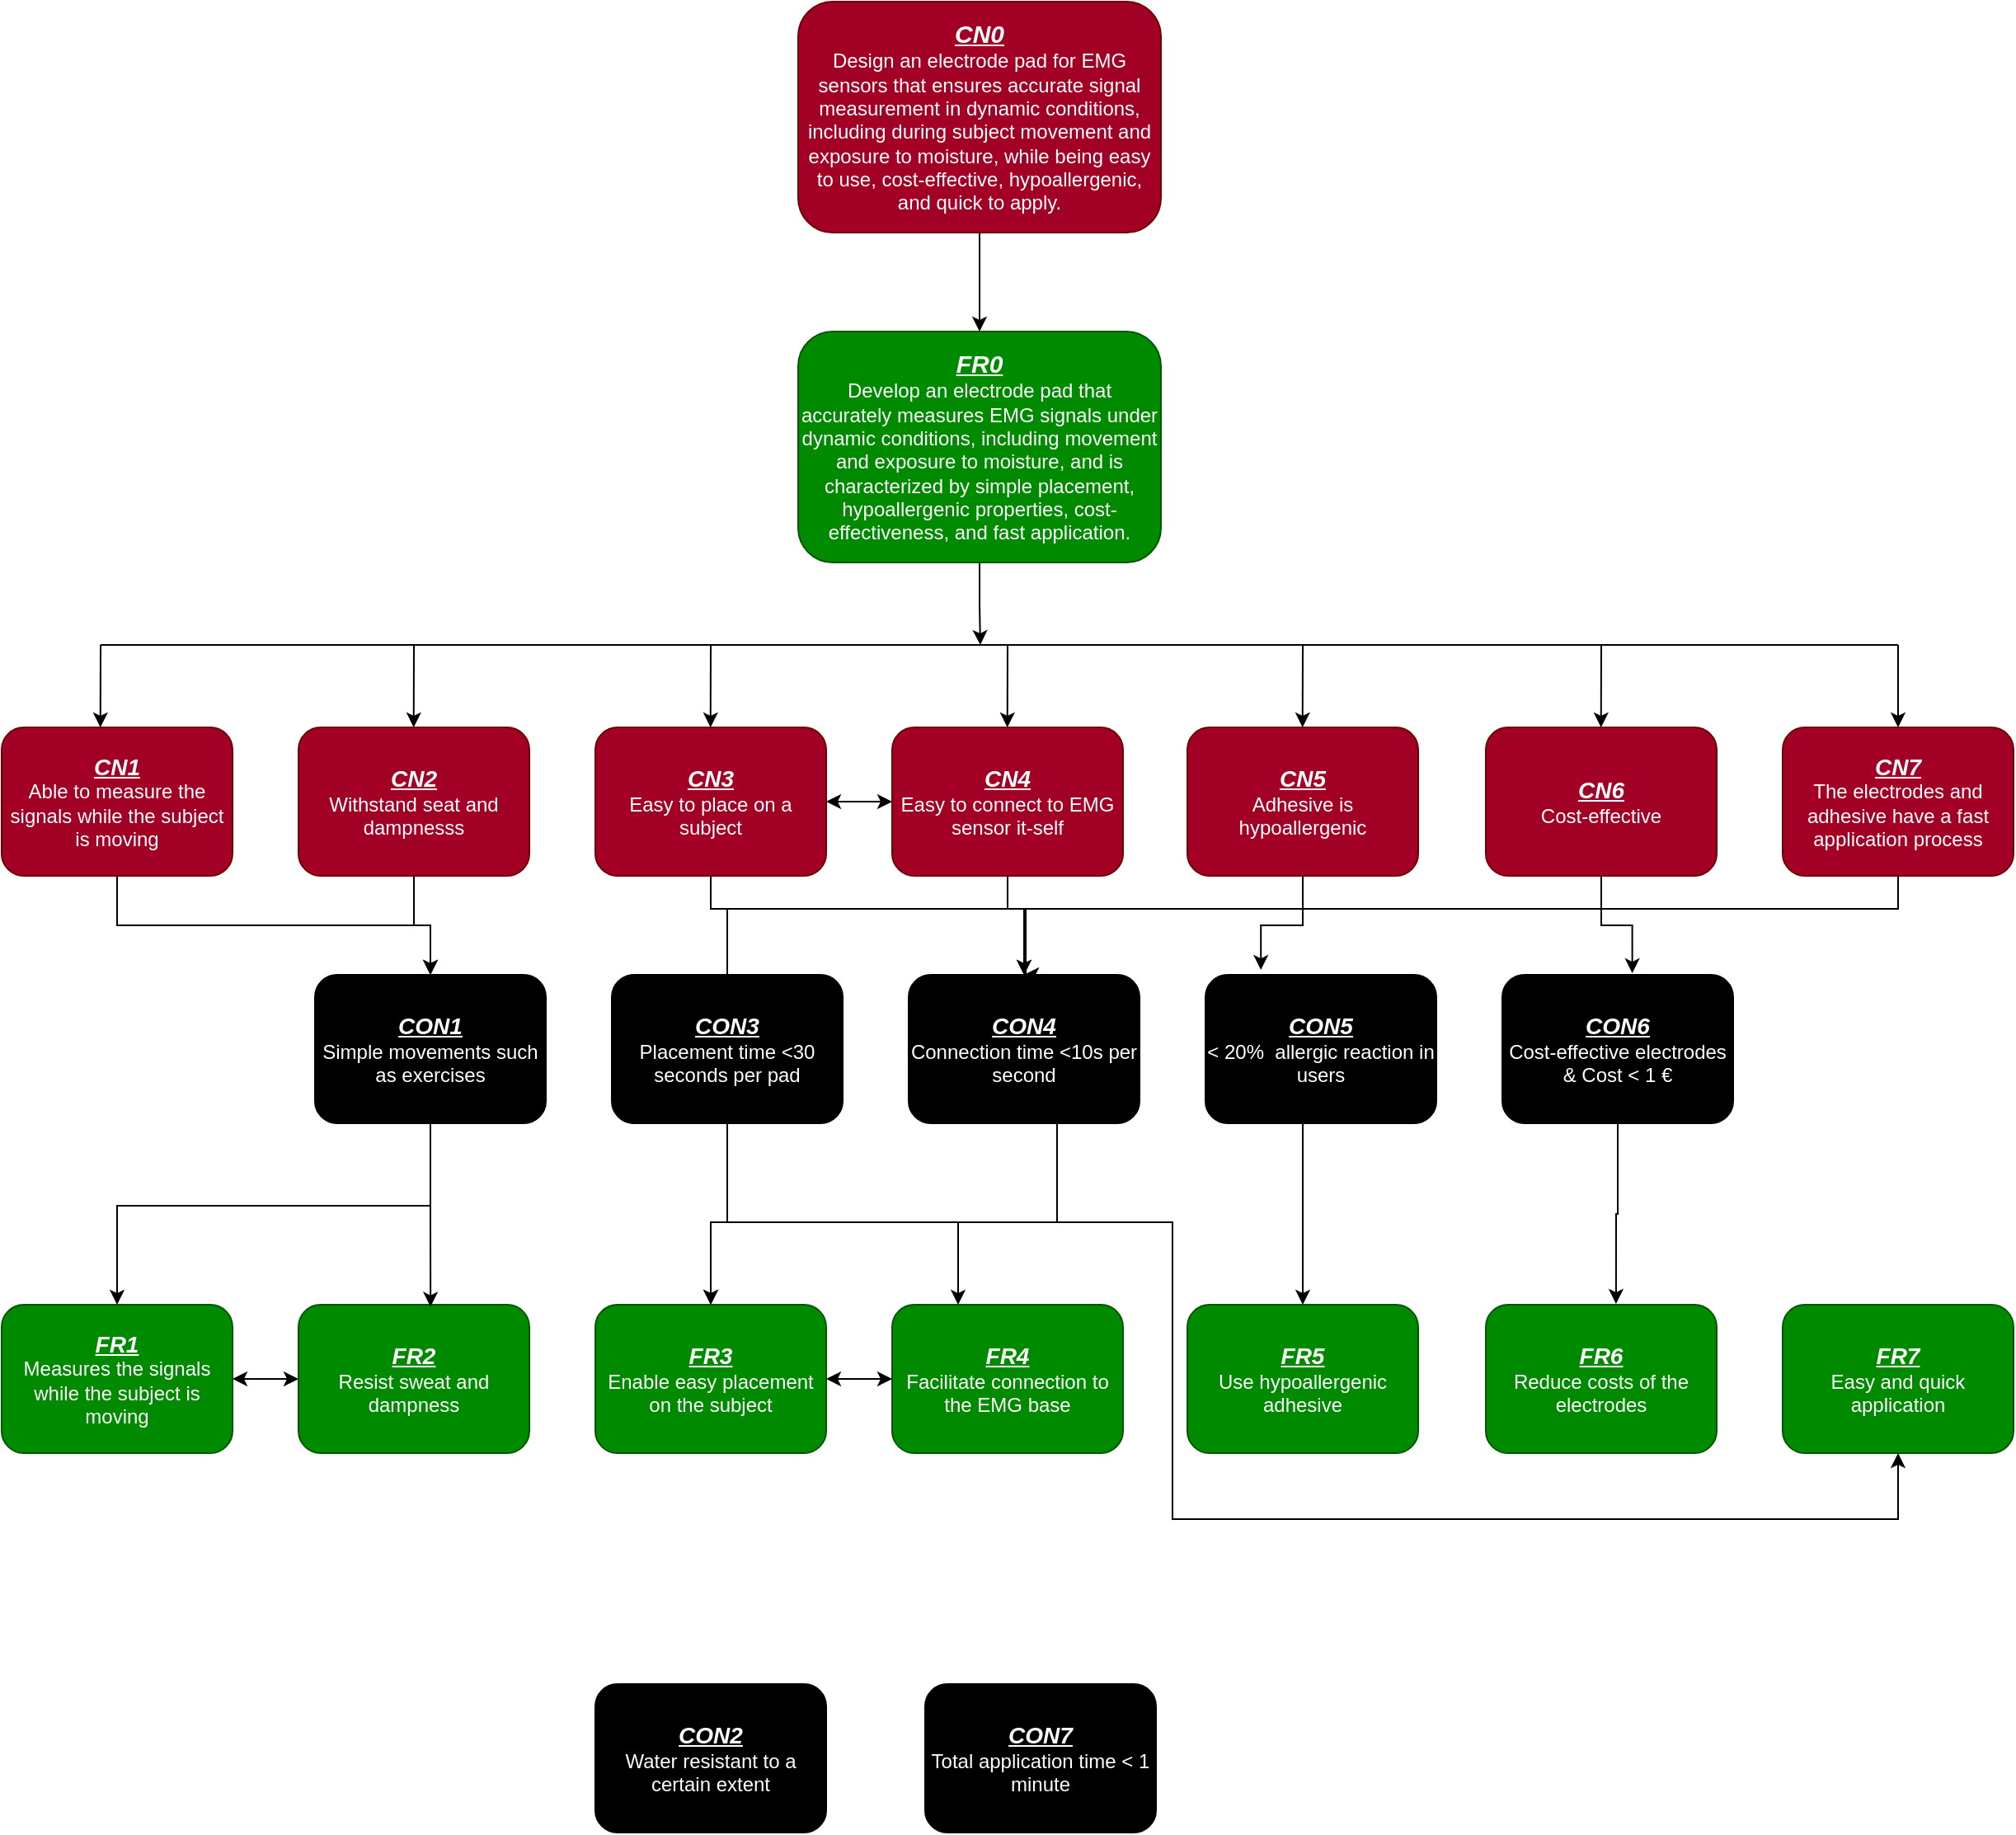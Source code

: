 <mxfile version="23.1.6" type="github" pages="6">
  <diagram id="C5RBs43oDa-KdzZeNtuy" name="Page-1">
    <mxGraphModel dx="2021" dy="674" grid="1" gridSize="10" guides="1" tooltips="1" connect="1" arrows="1" fold="1" page="1" pageScale="1" pageWidth="827" pageHeight="1169" math="0" shadow="0">
      <root>
        <mxCell id="WIyWlLk6GJQsqaUBKTNV-0" />
        <mxCell id="WIyWlLk6GJQsqaUBKTNV-1" parent="WIyWlLk6GJQsqaUBKTNV-0" />
        <mxCell id="-ag36kHC-yeShJMEFlnH-72" style="edgeStyle=orthogonalEdgeStyle;rounded=0;orthogonalLoop=1;jettySize=auto;html=1;entryX=0.5;entryY=0;entryDx=0;entryDy=0;" parent="WIyWlLk6GJQsqaUBKTNV-1" source="WIyWlLk6GJQsqaUBKTNV-3" target="WIyWlLk6GJQsqaUBKTNV-7" edge="1">
          <mxGeometry relative="1" as="geometry" />
        </mxCell>
        <mxCell id="WIyWlLk6GJQsqaUBKTNV-3" value="&lt;b&gt;&lt;u&gt;&lt;i&gt;&lt;font style=&quot;font-size: 15px;&quot;&gt;CN0&lt;/font&gt;&lt;/i&gt;&lt;/u&gt;&lt;/b&gt;&lt;br&gt;Design an electrode pad for EMG sensors that ensures accurate signal measurement in dynamic conditions, including during subject movement and exposure to moisture, while being easy to use, cost-effective, hypoallergenic, and quick to apply." style="rounded=1;whiteSpace=wrap;html=1;fontSize=12;glass=0;strokeWidth=1;shadow=0;fillColor=#a20025;strokeColor=#6F0000;fontColor=#ffffff;" parent="WIyWlLk6GJQsqaUBKTNV-1" vertex="1">
          <mxGeometry x="303" y="10" width="220" height="140" as="geometry" />
        </mxCell>
        <mxCell id="-ag36kHC-yeShJMEFlnH-97" style="edgeStyle=orthogonalEdgeStyle;rounded=0;orthogonalLoop=1;jettySize=auto;html=1;exitX=0.5;exitY=1;exitDx=0;exitDy=0;" parent="WIyWlLk6GJQsqaUBKTNV-1" source="WIyWlLk6GJQsqaUBKTNV-7" edge="1">
          <mxGeometry relative="1" as="geometry">
            <mxPoint x="413.471" y="400" as="targetPoint" />
            <Array as="points">
              <mxPoint x="413" y="375" />
            </Array>
          </mxGeometry>
        </mxCell>
        <mxCell id="WIyWlLk6GJQsqaUBKTNV-7" value="&lt;b&gt;&lt;u&gt;&lt;i&gt;&lt;font style=&quot;font-size: 15px;&quot;&gt;FR0&lt;/font&gt;&lt;/i&gt;&lt;/u&gt;&lt;/b&gt;&lt;br&gt;Develop an electrode pad that accurately measures EMG signals under dynamic conditions, including movement and exposure to moisture, and is characterized by simple placement, hypoallergenic properties, cost-effectiveness, and fast application." style="rounded=1;whiteSpace=wrap;html=1;fontSize=12;glass=0;strokeWidth=1;shadow=0;fillColor=#008a00;strokeColor=#005700;fontColor=#ffffff;" parent="WIyWlLk6GJQsqaUBKTNV-1" vertex="1">
          <mxGeometry x="303" y="210" width="220" height="140" as="geometry" />
        </mxCell>
        <mxCell id="WIyWlLk6GJQsqaUBKTNV-12" value="&lt;b&gt;&lt;u&gt;&lt;i&gt;&lt;font style=&quot;font-size: 14px;&quot;&gt;FR1&lt;/font&gt;&lt;/i&gt;&lt;/u&gt;&lt;/b&gt;&lt;br&gt;Measures the signals while the subject is moving" style="rounded=1;whiteSpace=wrap;html=1;fontSize=12;glass=0;strokeWidth=1;shadow=0;fillColor=#008a00;strokeColor=#005700;fontColor=#ffffff;" parent="WIyWlLk6GJQsqaUBKTNV-1" vertex="1">
          <mxGeometry x="-180" y="800" width="140" height="90" as="geometry" />
        </mxCell>
        <mxCell id="-ag36kHC-yeShJMEFlnH-4" value="&lt;b&gt;&lt;u&gt;&lt;i&gt;&lt;font style=&quot;font-size: 14px;&quot;&gt;FR2&lt;/font&gt;&lt;/i&gt;&lt;/u&gt;&lt;/b&gt;&lt;br&gt;Resist sweat and dampness" style="rounded=1;whiteSpace=wrap;html=1;fontSize=12;glass=0;strokeWidth=1;shadow=0;fillColor=#008a00;strokeColor=#005700;fontColor=#ffffff;" parent="WIyWlLk6GJQsqaUBKTNV-1" vertex="1">
          <mxGeometry y="800" width="140" height="90" as="geometry" />
        </mxCell>
        <mxCell id="-ag36kHC-yeShJMEFlnH-5" value="&lt;b&gt;&lt;u&gt;&lt;i&gt;&lt;font style=&quot;font-size: 14px;&quot;&gt;FR3&lt;/font&gt;&lt;/i&gt;&lt;/u&gt;&lt;/b&gt;&lt;br&gt;Enable easy placement on the subject" style="rounded=1;whiteSpace=wrap;html=1;fontSize=12;glass=0;strokeWidth=1;shadow=0;fillColor=#008a00;strokeColor=#005700;fontColor=#ffffff;" parent="WIyWlLk6GJQsqaUBKTNV-1" vertex="1">
          <mxGeometry x="180" y="800" width="140" height="90" as="geometry" />
        </mxCell>
        <mxCell id="-ag36kHC-yeShJMEFlnH-6" value="&lt;b&gt;&lt;u&gt;&lt;i&gt;&lt;font style=&quot;font-size: 14px;&quot;&gt;FR4&lt;/font&gt;&lt;/i&gt;&lt;/u&gt;&lt;/b&gt;&lt;br&gt;Facilitate connection to the EMG base" style="rounded=1;whiteSpace=wrap;html=1;fontSize=12;glass=0;strokeWidth=1;shadow=0;fillColor=#008a00;strokeColor=#005700;fontColor=#ffffff;" parent="WIyWlLk6GJQsqaUBKTNV-1" vertex="1">
          <mxGeometry x="360" y="800" width="140" height="90" as="geometry" />
        </mxCell>
        <mxCell id="-ag36kHC-yeShJMEFlnH-7" value="&lt;b&gt;&lt;u&gt;&lt;i&gt;&lt;font style=&quot;font-size: 14px;&quot;&gt;FR5&lt;br&gt;&lt;/font&gt;&lt;/i&gt;&lt;/u&gt;&lt;/b&gt;Use hypoallergenic adhesive" style="rounded=1;whiteSpace=wrap;html=1;fontSize=12;glass=0;strokeWidth=1;shadow=0;fillColor=#008a00;strokeColor=#005700;fontColor=#ffffff;" parent="WIyWlLk6GJQsqaUBKTNV-1" vertex="1">
          <mxGeometry x="539" y="800" width="140" height="90" as="geometry" />
        </mxCell>
        <mxCell id="-ag36kHC-yeShJMEFlnH-8" value="&lt;b&gt;&lt;u&gt;&lt;i&gt;&lt;font style=&quot;font-size: 14px;&quot;&gt;FR6&lt;/font&gt;&lt;/i&gt;&lt;/u&gt;&lt;/b&gt;&lt;br&gt;Reduce costs of the electrodes" style="rounded=1;whiteSpace=wrap;html=1;fontSize=12;glass=0;strokeWidth=1;shadow=0;fillColor=#008a00;strokeColor=#005700;fontColor=#ffffff;" parent="WIyWlLk6GJQsqaUBKTNV-1" vertex="1">
          <mxGeometry x="720" y="800" width="140" height="90" as="geometry" />
        </mxCell>
        <mxCell id="-ag36kHC-yeShJMEFlnH-9" value="&lt;b&gt;&lt;u&gt;&lt;i&gt;&lt;font style=&quot;font-size: 14px;&quot;&gt;FR7&lt;/font&gt;&lt;/i&gt;&lt;/u&gt;&lt;/b&gt;&lt;br&gt;Easy and quick application" style="rounded=1;whiteSpace=wrap;html=1;fontSize=12;glass=0;strokeWidth=1;shadow=0;fillColor=#008a00;strokeColor=#005700;fontColor=#ffffff;" parent="WIyWlLk6GJQsqaUBKTNV-1" vertex="1">
          <mxGeometry x="900" y="800" width="140" height="90" as="geometry" />
        </mxCell>
        <mxCell id="-ag36kHC-yeShJMEFlnH-82" style="edgeStyle=orthogonalEdgeStyle;rounded=0;orthogonalLoop=1;jettySize=auto;html=1;entryX=0.5;entryY=0;entryDx=0;entryDy=0;" parent="WIyWlLk6GJQsqaUBKTNV-1" source="-ag36kHC-yeShJMEFlnH-10" target="-ag36kHC-yeShJMEFlnH-63" edge="1">
          <mxGeometry relative="1" as="geometry">
            <Array as="points">
              <mxPoint x="-110" y="570" />
              <mxPoint x="80" y="570" />
            </Array>
          </mxGeometry>
        </mxCell>
        <mxCell id="-ag36kHC-yeShJMEFlnH-10" value="&lt;span style=&quot;font-size: 14px;&quot;&gt;&lt;b&gt;&lt;i&gt;&lt;u&gt;CN1&lt;br&gt;&lt;/u&gt;&lt;/i&gt;&lt;/b&gt;&lt;/span&gt;Able to measure the signals while the subject is moving" style="rounded=1;whiteSpace=wrap;html=1;fontSize=12;glass=0;strokeWidth=1;shadow=0;fillColor=#a20025;fontColor=#ffffff;strokeColor=#6F0000;" parent="WIyWlLk6GJQsqaUBKTNV-1" vertex="1">
          <mxGeometry x="-180" y="450" width="140" height="90" as="geometry" />
        </mxCell>
        <mxCell id="-ag36kHC-yeShJMEFlnH-98" style="edgeStyle=orthogonalEdgeStyle;rounded=0;orthogonalLoop=1;jettySize=auto;html=1;entryX=0.5;entryY=0;entryDx=0;entryDy=0;" parent="WIyWlLk6GJQsqaUBKTNV-1" source="-ag36kHC-yeShJMEFlnH-11" target="-ag36kHC-yeShJMEFlnH-63" edge="1">
          <mxGeometry relative="1" as="geometry" />
        </mxCell>
        <mxCell id="-ag36kHC-yeShJMEFlnH-11" value="&lt;b style=&quot;font-size: 14px; text-decoration: underline; font-style: italic;&quot;&gt;CN2&lt;/b&gt;&lt;br&gt;&lt;font style=&quot;font-size: 12px;&quot;&gt;Withstand seat and dampnesss&lt;/font&gt;" style="rounded=1;whiteSpace=wrap;html=1;fontSize=12;glass=0;strokeWidth=1;shadow=0;fillColor=#a20025;fontColor=#ffffff;strokeColor=#6F0000;" parent="WIyWlLk6GJQsqaUBKTNV-1" vertex="1">
          <mxGeometry y="450" width="140" height="90" as="geometry" />
        </mxCell>
        <mxCell id="-ag36kHC-yeShJMEFlnH-84" style="edgeStyle=orthogonalEdgeStyle;rounded=0;orthogonalLoop=1;jettySize=auto;html=1;entryX=0.5;entryY=0;entryDx=0;entryDy=0;" parent="WIyWlLk6GJQsqaUBKTNV-1" source="-ag36kHC-yeShJMEFlnH-12" target="-ag36kHC-yeShJMEFlnH-66" edge="1">
          <mxGeometry relative="1" as="geometry">
            <Array as="points">
              <mxPoint x="250" y="560" />
              <mxPoint x="440" y="560" />
            </Array>
          </mxGeometry>
        </mxCell>
        <mxCell id="-ag36kHC-yeShJMEFlnH-12" value="&lt;b&gt;&lt;u&gt;&lt;i&gt;&lt;font style=&quot;font-size: 14px;&quot;&gt;CN3&lt;/font&gt;&lt;/i&gt;&lt;/u&gt;&lt;/b&gt;&lt;br&gt;Easy to place on a subject" style="rounded=1;whiteSpace=wrap;html=1;fontSize=12;glass=0;strokeWidth=1;shadow=0;fillColor=#a20025;fontColor=#ffffff;strokeColor=#6F0000;" parent="WIyWlLk6GJQsqaUBKTNV-1" vertex="1">
          <mxGeometry x="180" y="450" width="140" height="90" as="geometry" />
        </mxCell>
        <mxCell id="-ag36kHC-yeShJMEFlnH-85" style="edgeStyle=orthogonalEdgeStyle;rounded=0;orthogonalLoop=1;jettySize=auto;html=1;entryX=0.5;entryY=0;entryDx=0;entryDy=0;" parent="WIyWlLk6GJQsqaUBKTNV-1" source="-ag36kHC-yeShJMEFlnH-13" target="-ag36kHC-yeShJMEFlnH-66" edge="1">
          <mxGeometry relative="1" as="geometry">
            <Array as="points">
              <mxPoint x="430" y="560" />
              <mxPoint x="440" y="560" />
            </Array>
          </mxGeometry>
        </mxCell>
        <mxCell id="-ag36kHC-yeShJMEFlnH-13" value="&lt;span style=&quot;font-size: 14px;&quot;&gt;&lt;b&gt;&lt;i&gt;&lt;u&gt;CN4&lt;br&gt;&lt;/u&gt;&lt;/i&gt;&lt;/b&gt;&lt;/span&gt;Easy to connect to EMG sensor it-self" style="rounded=1;whiteSpace=wrap;html=1;fontSize=12;glass=0;strokeWidth=1;shadow=0;fillColor=#a20025;fontColor=#ffffff;strokeColor=#6F0000;" parent="WIyWlLk6GJQsqaUBKTNV-1" vertex="1">
          <mxGeometry x="360" y="450" width="140" height="90" as="geometry" />
        </mxCell>
        <mxCell id="-ag36kHC-yeShJMEFlnH-14" value="&lt;b&gt;&lt;u&gt;&lt;i&gt;&lt;font style=&quot;font-size: 14px;&quot;&gt;CN5&lt;br&gt;&lt;/font&gt;&lt;/i&gt;&lt;/u&gt;&lt;/b&gt;Adhesive is hypoallergenic" style="rounded=1;whiteSpace=wrap;html=1;fontSize=12;glass=0;strokeWidth=1;shadow=0;fillColor=#a20025;fontColor=#ffffff;strokeColor=#6F0000;" parent="WIyWlLk6GJQsqaUBKTNV-1" vertex="1">
          <mxGeometry x="539" y="450" width="140" height="90" as="geometry" />
        </mxCell>
        <mxCell id="-ag36kHC-yeShJMEFlnH-15" value="&lt;b&gt;&lt;u&gt;&lt;i&gt;&lt;font style=&quot;font-size: 14px;&quot;&gt;CN6&lt;/font&gt;&lt;/i&gt;&lt;/u&gt;&lt;/b&gt;&lt;br&gt;Cost-effective" style="rounded=1;whiteSpace=wrap;html=1;fontSize=12;glass=0;strokeWidth=1;shadow=0;fillColor=#a20025;fontColor=#ffffff;strokeColor=#6F0000;" parent="WIyWlLk6GJQsqaUBKTNV-1" vertex="1">
          <mxGeometry x="720" y="450" width="140" height="90" as="geometry" />
        </mxCell>
        <mxCell id="-ag36kHC-yeShJMEFlnH-105" style="edgeStyle=orthogonalEdgeStyle;rounded=0;orthogonalLoop=1;jettySize=auto;html=1;exitX=0.5;exitY=1;exitDx=0;exitDy=0;" parent="WIyWlLk6GJQsqaUBKTNV-1" source="-ag36kHC-yeShJMEFlnH-16" edge="1">
          <mxGeometry relative="1" as="geometry">
            <mxPoint x="440" y="600" as="targetPoint" />
            <Array as="points">
              <mxPoint x="970" y="560" />
              <mxPoint x="441" y="560" />
              <mxPoint x="441" y="600" />
            </Array>
          </mxGeometry>
        </mxCell>
        <mxCell id="-ag36kHC-yeShJMEFlnH-16" value="&lt;b&gt;&lt;u&gt;&lt;i&gt;&lt;font style=&quot;font-size: 14px;&quot;&gt;CN7&lt;/font&gt;&lt;/i&gt;&lt;/u&gt;&lt;/b&gt;&lt;br&gt;The electrodes and adhesive have a fast application process" style="rounded=1;whiteSpace=wrap;html=1;fontSize=12;glass=0;strokeWidth=1;shadow=0;fillColor=#a20025;fontColor=#ffffff;strokeColor=#6F0000;" parent="WIyWlLk6GJQsqaUBKTNV-1" vertex="1">
          <mxGeometry x="900" y="450" width="140" height="90" as="geometry" />
        </mxCell>
        <mxCell id="-ag36kHC-yeShJMEFlnH-17" value="" style="endArrow=none;html=1;rounded=0;" parent="WIyWlLk6GJQsqaUBKTNV-1" edge="1">
          <mxGeometry width="50" height="50" relative="1" as="geometry">
            <mxPoint x="-120" y="400" as="sourcePoint" />
            <mxPoint x="970" y="400" as="targetPoint" />
          </mxGeometry>
        </mxCell>
        <mxCell id="-ag36kHC-yeShJMEFlnH-20" value="" style="endArrow=classic;html=1;rounded=0;entryX=0.459;entryY=0.001;entryDx=0;entryDy=0;entryPerimeter=0;" parent="WIyWlLk6GJQsqaUBKTNV-1" edge="1">
          <mxGeometry width="50" height="50" relative="1" as="geometry">
            <mxPoint x="-120" y="400" as="sourcePoint" />
            <mxPoint x="-120.13" y="450.0" as="targetPoint" />
            <Array as="points" />
          </mxGeometry>
        </mxCell>
        <mxCell id="-ag36kHC-yeShJMEFlnH-21" value="" style="endArrow=classic;html=1;rounded=0;entryX=0.459;entryY=0.001;entryDx=0;entryDy=0;entryPerimeter=0;" parent="WIyWlLk6GJQsqaUBKTNV-1" edge="1">
          <mxGeometry width="50" height="50" relative="1" as="geometry">
            <mxPoint x="70" y="400" as="sourcePoint" />
            <mxPoint x="69.86" y="450" as="targetPoint" />
            <Array as="points" />
          </mxGeometry>
        </mxCell>
        <mxCell id="-ag36kHC-yeShJMEFlnH-22" value="" style="endArrow=classic;html=1;rounded=0;entryX=0.459;entryY=0.001;entryDx=0;entryDy=0;entryPerimeter=0;" parent="WIyWlLk6GJQsqaUBKTNV-1" edge="1">
          <mxGeometry width="50" height="50" relative="1" as="geometry">
            <mxPoint x="250" y="400" as="sourcePoint" />
            <mxPoint x="249.86" y="450" as="targetPoint" />
            <Array as="points" />
          </mxGeometry>
        </mxCell>
        <mxCell id="-ag36kHC-yeShJMEFlnH-23" value="" style="endArrow=classic;html=1;rounded=0;entryX=0.459;entryY=0.001;entryDx=0;entryDy=0;entryPerimeter=0;" parent="WIyWlLk6GJQsqaUBKTNV-1" edge="1">
          <mxGeometry width="50" height="50" relative="1" as="geometry">
            <mxPoint x="430" y="400" as="sourcePoint" />
            <mxPoint x="429.86" y="450" as="targetPoint" />
            <Array as="points" />
          </mxGeometry>
        </mxCell>
        <mxCell id="-ag36kHC-yeShJMEFlnH-25" value="" style="endArrow=classic;html=1;rounded=0;entryX=0.459;entryY=0.001;entryDx=0;entryDy=0;entryPerimeter=0;" parent="WIyWlLk6GJQsqaUBKTNV-1" edge="1">
          <mxGeometry width="50" height="50" relative="1" as="geometry">
            <mxPoint x="790" y="400" as="sourcePoint" />
            <mxPoint x="789.86" y="450" as="targetPoint" />
            <Array as="points" />
          </mxGeometry>
        </mxCell>
        <mxCell id="-ag36kHC-yeShJMEFlnH-26" value="" style="endArrow=classic;html=1;rounded=0;entryX=0.459;entryY=0.001;entryDx=0;entryDy=0;entryPerimeter=0;" parent="WIyWlLk6GJQsqaUBKTNV-1" edge="1">
          <mxGeometry width="50" height="50" relative="1" as="geometry">
            <mxPoint x="970" y="400" as="sourcePoint" />
            <mxPoint x="970" y="450" as="targetPoint" />
            <Array as="points" />
          </mxGeometry>
        </mxCell>
        <mxCell id="-ag36kHC-yeShJMEFlnH-54" value="" style="endArrow=classic;startArrow=classic;html=1;rounded=0;entryX=0;entryY=0.5;entryDx=0;entryDy=0;exitX=1;exitY=0.5;exitDx=0;exitDy=0;" parent="WIyWlLk6GJQsqaUBKTNV-1" source="WIyWlLk6GJQsqaUBKTNV-12" target="-ag36kHC-yeShJMEFlnH-4" edge="1">
          <mxGeometry width="50" height="50" relative="1" as="geometry">
            <mxPoint x="-40" y="850" as="sourcePoint" />
            <mxPoint x="10" y="800" as="targetPoint" />
          </mxGeometry>
        </mxCell>
        <mxCell id="-ag36kHC-yeShJMEFlnH-55" value="" style="endArrow=classic;startArrow=classic;html=1;rounded=0;exitX=1;exitY=0.5;exitDx=0;exitDy=0;entryX=0;entryY=0.5;entryDx=0;entryDy=0;" parent="WIyWlLk6GJQsqaUBKTNV-1" source="-ag36kHC-yeShJMEFlnH-5" target="-ag36kHC-yeShJMEFlnH-6" edge="1">
          <mxGeometry width="50" height="50" relative="1" as="geometry">
            <mxPoint x="290" y="844.8" as="sourcePoint" />
            <mxPoint x="314.25" y="845" as="targetPoint" />
          </mxGeometry>
        </mxCell>
        <mxCell id="-ag36kHC-yeShJMEFlnH-80" style="edgeStyle=orthogonalEdgeStyle;rounded=0;orthogonalLoop=1;jettySize=auto;html=1;" parent="WIyWlLk6GJQsqaUBKTNV-1" source="-ag36kHC-yeShJMEFlnH-63" target="WIyWlLk6GJQsqaUBKTNV-12" edge="1">
          <mxGeometry relative="1" as="geometry">
            <Array as="points">
              <mxPoint x="80" y="740" />
              <mxPoint x="-110" y="740" />
            </Array>
          </mxGeometry>
        </mxCell>
        <mxCell id="-ag36kHC-yeShJMEFlnH-63" value="&lt;b&gt;&lt;u&gt;&lt;i&gt;&lt;font style=&quot;font-size: 14px;&quot;&gt;CON1&lt;/font&gt;&lt;/i&gt;&lt;/u&gt;&lt;/b&gt;&lt;br&gt;Simple movements such as exercises" style="rounded=1;whiteSpace=wrap;html=1;fontSize=12;glass=0;strokeWidth=1;shadow=0;fillColor=#000000;fontColor=#FFFFFF;" parent="WIyWlLk6GJQsqaUBKTNV-1" vertex="1">
          <mxGeometry x="10" y="600" width="140" height="90" as="geometry" />
        </mxCell>
        <mxCell id="-ag36kHC-yeShJMEFlnH-64" value="&lt;span style=&quot;font-size: 14px;&quot;&gt;&lt;b&gt;&lt;i&gt;&lt;u&gt;CON2&lt;br&gt;&lt;/u&gt;&lt;/i&gt;&lt;/b&gt;&lt;/span&gt;Water resistant to a certain extent" style="rounded=1;whiteSpace=wrap;html=1;fontSize=12;glass=0;strokeWidth=1;shadow=0;fillColor=#000000;fontColor=#FFFFFF;" parent="WIyWlLk6GJQsqaUBKTNV-1" vertex="1">
          <mxGeometry x="180" y="1030" width="140" height="90" as="geometry" />
        </mxCell>
        <mxCell id="-ag36kHC-yeShJMEFlnH-88" style="edgeStyle=orthogonalEdgeStyle;rounded=0;orthogonalLoop=1;jettySize=auto;html=1;exitX=0.5;exitY=1;exitDx=0;exitDy=0;entryX=0.5;entryY=0;entryDx=0;entryDy=0;" parent="WIyWlLk6GJQsqaUBKTNV-1" source="-ag36kHC-yeShJMEFlnH-65" target="-ag36kHC-yeShJMEFlnH-5" edge="1">
          <mxGeometry relative="1" as="geometry">
            <Array as="points">
              <mxPoint x="260" y="750" />
              <mxPoint x="250" y="750" />
            </Array>
          </mxGeometry>
        </mxCell>
        <mxCell id="-ag36kHC-yeShJMEFlnH-110" style="edgeStyle=orthogonalEdgeStyle;rounded=0;orthogonalLoop=1;jettySize=auto;html=1;" parent="WIyWlLk6GJQsqaUBKTNV-1" source="-ag36kHC-yeShJMEFlnH-65" target="-ag36kHC-yeShJMEFlnH-6" edge="1">
          <mxGeometry relative="1" as="geometry">
            <Array as="points">
              <mxPoint x="260" y="750" />
              <mxPoint x="400" y="750" />
            </Array>
          </mxGeometry>
        </mxCell>
        <mxCell id="-ag36kHC-yeShJMEFlnH-65" value="&lt;b&gt;&lt;u&gt;&lt;i&gt;&lt;font style=&quot;font-size: 14px;&quot;&gt;CON3&lt;/font&gt;&lt;/i&gt;&lt;/u&gt;&lt;/b&gt;&lt;br&gt;Placement time &amp;lt;30 seconds per pad" style="rounded=1;whiteSpace=wrap;html=1;fontSize=12;glass=0;strokeWidth=1;shadow=0;fillColor=#000000;fontColor=#FFFFFF;" parent="WIyWlLk6GJQsqaUBKTNV-1" vertex="1">
          <mxGeometry x="190" y="600" width="140" height="90" as="geometry" />
        </mxCell>
        <mxCell id="-ag36kHC-yeShJMEFlnH-86" style="edgeStyle=orthogonalEdgeStyle;rounded=0;orthogonalLoop=1;jettySize=auto;html=1;exitX=0.5;exitY=1;exitDx=0;exitDy=0;entryX=0.5;entryY=0;entryDx=0;entryDy=0;" parent="WIyWlLk6GJQsqaUBKTNV-1" source="-ag36kHC-yeShJMEFlnH-66" target="-ag36kHC-yeShJMEFlnH-5" edge="1">
          <mxGeometry relative="1" as="geometry">
            <Array as="points">
              <mxPoint x="460" y="690" />
              <mxPoint x="460" y="750" />
              <mxPoint x="250" y="750" />
            </Array>
          </mxGeometry>
        </mxCell>
        <mxCell id="-ag36kHC-yeShJMEFlnH-102" style="edgeStyle=orthogonalEdgeStyle;rounded=0;orthogonalLoop=1;jettySize=auto;html=1;entryX=0.5;entryY=1;entryDx=0;entryDy=0;" parent="WIyWlLk6GJQsqaUBKTNV-1" source="-ag36kHC-yeShJMEFlnH-66" target="-ag36kHC-yeShJMEFlnH-9" edge="1">
          <mxGeometry relative="1" as="geometry">
            <Array as="points">
              <mxPoint x="460" y="750" />
              <mxPoint x="530" y="750" />
              <mxPoint x="530" y="930" />
              <mxPoint x="970" y="930" />
            </Array>
          </mxGeometry>
        </mxCell>
        <mxCell id="-ag36kHC-yeShJMEFlnH-66" value="&lt;span style=&quot;font-size: 14px;&quot;&gt;&lt;b&gt;&lt;i&gt;&lt;u&gt;CON4&lt;br&gt;&lt;/u&gt;&lt;/i&gt;&lt;/b&gt;&lt;/span&gt;Connection time &amp;lt;10s per second" style="rounded=1;whiteSpace=wrap;html=1;fontSize=12;glass=0;strokeWidth=1;shadow=0;fillColor=#000000;fontColor=#FFFFFF;" parent="WIyWlLk6GJQsqaUBKTNV-1" vertex="1">
          <mxGeometry x="370" y="600" width="140" height="90" as="geometry" />
        </mxCell>
        <mxCell id="-ag36kHC-yeShJMEFlnH-67" value="&lt;b&gt;&lt;u&gt;&lt;i&gt;&lt;font style=&quot;font-size: 14px;&quot;&gt;CON5&lt;br&gt;&lt;/font&gt;&lt;/i&gt;&lt;/u&gt;&lt;/b&gt;&amp;lt; 20%&lt;span style=&quot;text-align: start; font-weight: 700;&quot; class=&quot;OYPEnA text-decoration-none text-strikethrough-none white-space-prewrap&quot;&gt;&amp;nbsp;&amp;nbsp;&lt;/span&gt;&lt;span style=&quot;text-align: start;&quot; class=&quot;OYPEnA text-decoration-none text-strikethrough-none&quot;&gt;allergic reaction in users&lt;/span&gt;" style="rounded=1;whiteSpace=wrap;html=1;fontSize=12;glass=0;strokeWidth=1;shadow=0;fillColor=#000000;fontColor=#FFFFFF;" parent="WIyWlLk6GJQsqaUBKTNV-1" vertex="1">
          <mxGeometry x="550" y="600" width="140" height="90" as="geometry" />
        </mxCell>
        <mxCell id="-ag36kHC-yeShJMEFlnH-68" value="&lt;b&gt;&lt;u&gt;&lt;i&gt;&lt;font style=&quot;font-size: 14px;&quot;&gt;CON6&lt;/font&gt;&lt;/i&gt;&lt;/u&gt;&lt;/b&gt;&lt;br&gt;Cost-effective electrodes &amp;amp; Cost &amp;lt; 1 €" style="rounded=1;whiteSpace=wrap;html=1;fontSize=12;glass=0;strokeWidth=1;shadow=0;fillColor=#000000;fontColor=#FFFFFF;" parent="WIyWlLk6GJQsqaUBKTNV-1" vertex="1">
          <mxGeometry x="730" y="600" width="140" height="90" as="geometry" />
        </mxCell>
        <mxCell id="-ag36kHC-yeShJMEFlnH-69" value="&lt;b&gt;&lt;u&gt;&lt;i&gt;&lt;font style=&quot;font-size: 14px;&quot;&gt;CON7&lt;/font&gt;&lt;/i&gt;&lt;/u&gt;&lt;/b&gt;&lt;br&gt;Total application time &amp;lt; 1 minute" style="rounded=1;whiteSpace=wrap;html=1;fontSize=12;glass=0;strokeWidth=1;shadow=0;fillColor=#000000;fontColor=#FFFFFF;" parent="WIyWlLk6GJQsqaUBKTNV-1" vertex="1">
          <mxGeometry x="380" y="1030" width="140" height="90" as="geometry" />
        </mxCell>
        <mxCell id="-ag36kHC-yeShJMEFlnH-71" value="" style="endArrow=classic;startArrow=classic;html=1;rounded=0;exitX=1;exitY=0.5;exitDx=0;exitDy=0;entryX=0;entryY=0.5;entryDx=0;entryDy=0;" parent="WIyWlLk6GJQsqaUBKTNV-1" source="-ag36kHC-yeShJMEFlnH-12" target="-ag36kHC-yeShJMEFlnH-13" edge="1">
          <mxGeometry width="50" height="50" relative="1" as="geometry">
            <mxPoint x="320" y="494.8" as="sourcePoint" />
            <mxPoint x="360" y="494.8" as="targetPoint" />
          </mxGeometry>
        </mxCell>
        <mxCell id="-ag36kHC-yeShJMEFlnH-73" value="" style="endArrow=classic;html=1;rounded=0;entryX=0.459;entryY=0.001;entryDx=0;entryDy=0;entryPerimeter=0;" parent="WIyWlLk6GJQsqaUBKTNV-1" edge="1">
          <mxGeometry width="50" height="50" relative="1" as="geometry">
            <mxPoint x="609" y="400" as="sourcePoint" />
            <mxPoint x="608.86" y="450" as="targetPoint" />
            <Array as="points" />
          </mxGeometry>
        </mxCell>
        <mxCell id="-ag36kHC-yeShJMEFlnH-93" style="edgeStyle=orthogonalEdgeStyle;rounded=0;orthogonalLoop=1;jettySize=auto;html=1;exitX=0.25;exitY=1;exitDx=0;exitDy=0;" parent="WIyWlLk6GJQsqaUBKTNV-1" source="-ag36kHC-yeShJMEFlnH-67" edge="1">
          <mxGeometry relative="1" as="geometry">
            <mxPoint x="609" y="800" as="targetPoint" />
            <Array as="points">
              <mxPoint x="609" y="690" />
            </Array>
          </mxGeometry>
        </mxCell>
        <mxCell id="-ag36kHC-yeShJMEFlnH-95" style="edgeStyle=orthogonalEdgeStyle;rounded=0;orthogonalLoop=1;jettySize=auto;html=1;exitX=0.5;exitY=1;exitDx=0;exitDy=0;entryX=0.564;entryY=-0.006;entryDx=0;entryDy=0;entryPerimeter=0;" parent="WIyWlLk6GJQsqaUBKTNV-1" source="-ag36kHC-yeShJMEFlnH-68" target="-ag36kHC-yeShJMEFlnH-8" edge="1">
          <mxGeometry relative="1" as="geometry" />
        </mxCell>
        <mxCell id="-ag36kHC-yeShJMEFlnH-103" style="edgeStyle=orthogonalEdgeStyle;rounded=0;orthogonalLoop=1;jettySize=auto;html=1;entryX=0.572;entryY=0.014;entryDx=0;entryDy=0;entryPerimeter=0;" parent="WIyWlLk6GJQsqaUBKTNV-1" source="-ag36kHC-yeShJMEFlnH-63" target="-ag36kHC-yeShJMEFlnH-4" edge="1">
          <mxGeometry relative="1" as="geometry" />
        </mxCell>
        <mxCell id="-ag36kHC-yeShJMEFlnH-106" style="edgeStyle=orthogonalEdgeStyle;rounded=0;orthogonalLoop=1;jettySize=auto;html=1;entryX=0.24;entryY=-0.033;entryDx=0;entryDy=0;entryPerimeter=0;" parent="WIyWlLk6GJQsqaUBKTNV-1" source="-ag36kHC-yeShJMEFlnH-14" target="-ag36kHC-yeShJMEFlnH-67" edge="1">
          <mxGeometry relative="1" as="geometry" />
        </mxCell>
        <mxCell id="-ag36kHC-yeShJMEFlnH-107" style="edgeStyle=orthogonalEdgeStyle;rounded=0;orthogonalLoop=1;jettySize=auto;html=1;exitX=0.5;exitY=1;exitDx=0;exitDy=0;entryX=0.563;entryY=-0.011;entryDx=0;entryDy=0;entryPerimeter=0;" parent="WIyWlLk6GJQsqaUBKTNV-1" source="-ag36kHC-yeShJMEFlnH-15" target="-ag36kHC-yeShJMEFlnH-68" edge="1">
          <mxGeometry relative="1" as="geometry" />
        </mxCell>
        <mxCell id="-ag36kHC-yeShJMEFlnH-108" style="edgeStyle=orthogonalEdgeStyle;rounded=0;orthogonalLoop=1;jettySize=auto;html=1;entryX=0.5;entryY=0.111;entryDx=0;entryDy=0;entryPerimeter=0;" parent="WIyWlLk6GJQsqaUBKTNV-1" source="-ag36kHC-yeShJMEFlnH-12" target="-ag36kHC-yeShJMEFlnH-65" edge="1">
          <mxGeometry relative="1" as="geometry">
            <Array as="points">
              <mxPoint x="250" y="560" />
              <mxPoint x="260" y="560" />
            </Array>
          </mxGeometry>
        </mxCell>
      </root>
    </mxGraphModel>
  </diagram>
  <diagram id="2ngwNnvGSj73Et7mt4ul" name="CN &amp; FR (Week 5)">
    <mxGraphModel dx="1779" dy="538" grid="1" gridSize="10" guides="1" tooltips="1" connect="1" arrows="1" fold="1" page="1" pageScale="1" pageWidth="827" pageHeight="1169" math="0" shadow="0">
      <root>
        <mxCell id="0" />
        <mxCell id="1" parent="0" />
        <mxCell id="yci1IBCpMyfOOzBmApg6-1" value="&lt;b&gt;CN0&lt;/b&gt;" style="rounded=1;whiteSpace=wrap;html=1;fillColor=#d80073;fontColor=#ffffff;strokeColor=#A50040;" parent="1" vertex="1">
          <mxGeometry x="310" y="60" width="100" height="70" as="geometry" />
        </mxCell>
        <mxCell id="yci1IBCpMyfOOzBmApg6-16" style="edgeStyle=orthogonalEdgeStyle;rounded=0;orthogonalLoop=1;jettySize=auto;html=1;exitX=0.5;exitY=0;exitDx=0;exitDy=0;entryX=0.5;entryY=1;entryDx=0;entryDy=0;" parent="1" source="yci1IBCpMyfOOzBmApg6-2" target="yci1IBCpMyfOOzBmApg6-1" edge="1">
          <mxGeometry relative="1" as="geometry">
            <Array as="points">
              <mxPoint x="725" y="160" />
              <mxPoint x="360" y="160" />
            </Array>
          </mxGeometry>
        </mxCell>
        <mxCell id="yci1IBCpMyfOOzBmApg6-2" value="&lt;b&gt;CN7&lt;/b&gt;" style="rounded=1;whiteSpace=wrap;html=1;fillColor=#d80073;fontColor=#ffffff;strokeColor=#A50040;" parent="1" vertex="1">
          <mxGeometry x="690" y="180" width="70" height="60" as="geometry" />
        </mxCell>
        <mxCell id="yci1IBCpMyfOOzBmApg6-14" style="edgeStyle=orthogonalEdgeStyle;rounded=0;orthogonalLoop=1;jettySize=auto;html=1;exitX=0.5;exitY=0;exitDx=0;exitDy=0;entryX=0.5;entryY=1;entryDx=0;entryDy=0;" parent="1" source="yci1IBCpMyfOOzBmApg6-3" target="yci1IBCpMyfOOzBmApg6-1" edge="1">
          <mxGeometry relative="1" as="geometry">
            <Array as="points">
              <mxPoint x="615" y="160" />
              <mxPoint x="360" y="160" />
            </Array>
          </mxGeometry>
        </mxCell>
        <mxCell id="yci1IBCpMyfOOzBmApg6-3" value="&lt;b&gt;CN6&lt;/b&gt;" style="rounded=1;whiteSpace=wrap;html=1;fillColor=#d80073;fontColor=#ffffff;strokeColor=#A50040;" parent="1" vertex="1">
          <mxGeometry x="580" y="180" width="70" height="60" as="geometry" />
        </mxCell>
        <mxCell id="yci1IBCpMyfOOzBmApg6-20" style="edgeStyle=orthogonalEdgeStyle;rounded=0;orthogonalLoop=1;jettySize=auto;html=1;entryX=0.5;entryY=1;entryDx=0;entryDy=0;" parent="1" source="yci1IBCpMyfOOzBmApg6-4" target="yci1IBCpMyfOOzBmApg6-1" edge="1">
          <mxGeometry relative="1" as="geometry">
            <Array as="points">
              <mxPoint x="505" y="160" />
              <mxPoint x="360" y="160" />
            </Array>
          </mxGeometry>
        </mxCell>
        <mxCell id="yci1IBCpMyfOOzBmApg6-4" value="&lt;b&gt;CN5&lt;/b&gt;" style="rounded=1;whiteSpace=wrap;html=1;fillColor=#d80073;fontColor=#ffffff;strokeColor=#A50040;" parent="1" vertex="1">
          <mxGeometry x="470" y="180" width="70" height="60" as="geometry" />
        </mxCell>
        <mxCell id="yci1IBCpMyfOOzBmApg6-19" style="edgeStyle=orthogonalEdgeStyle;rounded=0;orthogonalLoop=1;jettySize=auto;html=1;" parent="1" source="yci1IBCpMyfOOzBmApg6-5" edge="1">
          <mxGeometry relative="1" as="geometry">
            <mxPoint x="360" y="130" as="targetPoint" />
            <Array as="points">
              <mxPoint x="395" y="160" />
              <mxPoint x="360" y="160" />
            </Array>
          </mxGeometry>
        </mxCell>
        <mxCell id="yci1IBCpMyfOOzBmApg6-5" value="&lt;b&gt;CN4&lt;/b&gt;" style="rounded=1;whiteSpace=wrap;html=1;fillColor=#d80073;fontColor=#ffffff;strokeColor=#A50040;" parent="1" vertex="1">
          <mxGeometry x="360" y="180" width="70" height="60" as="geometry" />
        </mxCell>
        <mxCell id="yci1IBCpMyfOOzBmApg6-11" style="edgeStyle=orthogonalEdgeStyle;rounded=0;orthogonalLoop=1;jettySize=auto;html=1;entryX=0.5;entryY=1;entryDx=0;entryDy=0;" parent="1" source="yci1IBCpMyfOOzBmApg6-6" target="yci1IBCpMyfOOzBmApg6-1" edge="1">
          <mxGeometry relative="1" as="geometry">
            <Array as="points">
              <mxPoint x="285" y="160" />
              <mxPoint x="360" y="160" />
            </Array>
          </mxGeometry>
        </mxCell>
        <mxCell id="yci1IBCpMyfOOzBmApg6-6" value="&lt;b&gt;CN3&lt;/b&gt;" style="rounded=1;whiteSpace=wrap;html=1;fillColor=#d80073;fontColor=#ffffff;strokeColor=#A50040;" parent="1" vertex="1">
          <mxGeometry x="250" y="180" width="70" height="60" as="geometry" />
        </mxCell>
        <mxCell id="yci1IBCpMyfOOzBmApg6-17" style="edgeStyle=orthogonalEdgeStyle;rounded=0;orthogonalLoop=1;jettySize=auto;html=1;entryX=0.5;entryY=1;entryDx=0;entryDy=0;" parent="1" source="yci1IBCpMyfOOzBmApg6-7" target="yci1IBCpMyfOOzBmApg6-1" edge="1">
          <mxGeometry relative="1" as="geometry">
            <Array as="points">
              <mxPoint x="175" y="160" />
              <mxPoint x="360" y="160" />
            </Array>
          </mxGeometry>
        </mxCell>
        <mxCell id="yci1IBCpMyfOOzBmApg6-7" value="&lt;b&gt;CN2&lt;/b&gt;" style="rounded=1;whiteSpace=wrap;html=1;fillColor=#d80073;fontColor=#ffffff;strokeColor=#A50040;" parent="1" vertex="1">
          <mxGeometry x="140" y="180" width="70" height="60" as="geometry" />
        </mxCell>
        <mxCell id="yci1IBCpMyfOOzBmApg6-18" style="edgeStyle=orthogonalEdgeStyle;rounded=0;orthogonalLoop=1;jettySize=auto;html=1;entryX=0.5;entryY=1;entryDx=0;entryDy=0;" parent="1" source="yci1IBCpMyfOOzBmApg6-8" target="yci1IBCpMyfOOzBmApg6-1" edge="1">
          <mxGeometry relative="1" as="geometry">
            <Array as="points">
              <mxPoint x="65" y="160" />
              <mxPoint x="360" y="160" />
            </Array>
          </mxGeometry>
        </mxCell>
        <mxCell id="yci1IBCpMyfOOzBmApg6-8" value="&lt;b&gt;CN1&lt;/b&gt;" style="rounded=1;whiteSpace=wrap;html=1;fillColor=#d80073;fontColor=#ffffff;strokeColor=#A50040;" parent="1" vertex="1">
          <mxGeometry x="30" y="180" width="70" height="60" as="geometry" />
        </mxCell>
        <mxCell id="yci1IBCpMyfOOzBmApg6-41" style="edgeStyle=orthogonalEdgeStyle;rounded=0;orthogonalLoop=1;jettySize=auto;html=1;entryX=0.5;entryY=1;entryDx=0;entryDy=0;" parent="1" source="yci1IBCpMyfOOzBmApg6-21" target="yci1IBCpMyfOOzBmApg6-2" edge="1">
          <mxGeometry relative="1" as="geometry" />
        </mxCell>
        <mxCell id="yci1IBCpMyfOOzBmApg6-21" value="&lt;b&gt;FR7&lt;/b&gt;" style="rounded=1;whiteSpace=wrap;html=1;fillColor=#008a00;fontColor=#ffffff;strokeColor=#005700;" parent="1" vertex="1">
          <mxGeometry x="650" y="280" width="70" height="60" as="geometry" />
        </mxCell>
        <mxCell id="yci1IBCpMyfOOzBmApg6-40" style="edgeStyle=orthogonalEdgeStyle;rounded=0;orthogonalLoop=1;jettySize=auto;html=1;entryX=0.5;entryY=1;entryDx=0;entryDy=0;" parent="1" source="yci1IBCpMyfOOzBmApg6-22" target="yci1IBCpMyfOOzBmApg6-3" edge="1">
          <mxGeometry relative="1" as="geometry" />
        </mxCell>
        <mxCell id="yci1IBCpMyfOOzBmApg6-22" value="&lt;b&gt;FR6&lt;/b&gt;" style="rounded=1;whiteSpace=wrap;html=1;fillColor=#008a00;fontColor=#ffffff;strokeColor=#005700;" parent="1" vertex="1">
          <mxGeometry x="540" y="280" width="70" height="60" as="geometry" />
        </mxCell>
        <mxCell id="yci1IBCpMyfOOzBmApg6-39" style="edgeStyle=orthogonalEdgeStyle;rounded=0;orthogonalLoop=1;jettySize=auto;html=1;entryX=0.5;entryY=1;entryDx=0;entryDy=0;" parent="1" source="yci1IBCpMyfOOzBmApg6-23" target="yci1IBCpMyfOOzBmApg6-4" edge="1">
          <mxGeometry relative="1" as="geometry" />
        </mxCell>
        <mxCell id="yci1IBCpMyfOOzBmApg6-23" value="&lt;b&gt;FR5&lt;/b&gt;" style="rounded=1;whiteSpace=wrap;html=1;fillColor=#008a00;fontColor=#ffffff;strokeColor=#005700;" parent="1" vertex="1">
          <mxGeometry x="430" y="280" width="70" height="60" as="geometry" />
        </mxCell>
        <mxCell id="yci1IBCpMyfOOzBmApg6-24" value="&lt;b&gt;FR4&lt;/b&gt;" style="rounded=1;whiteSpace=wrap;html=1;fillColor=#008a00;fontColor=#ffffff;strokeColor=#005700;" parent="1" vertex="1">
          <mxGeometry x="320" y="280" width="70" height="60" as="geometry" />
        </mxCell>
        <mxCell id="yci1IBCpMyfOOzBmApg6-31" style="edgeStyle=orthogonalEdgeStyle;rounded=0;orthogonalLoop=1;jettySize=auto;html=1;exitX=0.5;exitY=0;exitDx=0;exitDy=0;entryX=0.5;entryY=1;entryDx=0;entryDy=0;" parent="1" source="yci1IBCpMyfOOzBmApg6-25" target="yci1IBCpMyfOOzBmApg6-6" edge="1">
          <mxGeometry relative="1" as="geometry" />
        </mxCell>
        <mxCell id="yci1IBCpMyfOOzBmApg6-25" value="&lt;b&gt;FR3&lt;/b&gt;" style="rounded=1;whiteSpace=wrap;html=1;fillColor=#008a00;fontColor=#ffffff;strokeColor=#005700;" parent="1" vertex="1">
          <mxGeometry x="210" y="280" width="70" height="60" as="geometry" />
        </mxCell>
        <mxCell id="yci1IBCpMyfOOzBmApg6-26" value="&lt;b&gt;FR2&lt;/b&gt;" style="rounded=1;whiteSpace=wrap;html=1;fillColor=#008a00;fontColor=#ffffff;strokeColor=#005700;" parent="1" vertex="1">
          <mxGeometry x="100" y="280" width="70" height="60" as="geometry" />
        </mxCell>
        <mxCell id="yci1IBCpMyfOOzBmApg6-29" style="edgeStyle=orthogonalEdgeStyle;rounded=0;orthogonalLoop=1;jettySize=auto;html=1;entryX=0.5;entryY=1;entryDx=0;entryDy=0;" parent="1" source="yci1IBCpMyfOOzBmApg6-27" target="yci1IBCpMyfOOzBmApg6-8" edge="1">
          <mxGeometry relative="1" as="geometry" />
        </mxCell>
        <mxCell id="yci1IBCpMyfOOzBmApg6-27" value="&lt;b&gt;FR1&lt;/b&gt;" style="rounded=1;whiteSpace=wrap;html=1;fillColor=#008a00;fontColor=#ffffff;strokeColor=#005700;" parent="1" vertex="1">
          <mxGeometry x="-10" y="280" width="70" height="60" as="geometry" />
        </mxCell>
        <mxCell id="yci1IBCpMyfOOzBmApg6-30" style="edgeStyle=orthogonalEdgeStyle;rounded=0;orthogonalLoop=1;jettySize=auto;html=1;entryX=0.429;entryY=1.033;entryDx=0;entryDy=0;entryPerimeter=0;" parent="1" source="yci1IBCpMyfOOzBmApg6-26" target="yci1IBCpMyfOOzBmApg6-7" edge="1">
          <mxGeometry relative="1" as="geometry" />
        </mxCell>
        <mxCell id="yci1IBCpMyfOOzBmApg6-35" style="edgeStyle=orthogonalEdgeStyle;rounded=0;orthogonalLoop=1;jettySize=auto;html=1;entryX=0.562;entryY=0.994;entryDx=0;entryDy=0;entryPerimeter=0;" parent="1" source="yci1IBCpMyfOOzBmApg6-24" target="yci1IBCpMyfOOzBmApg6-5" edge="1">
          <mxGeometry relative="1" as="geometry" />
        </mxCell>
        <mxCell id="yci1IBCpMyfOOzBmApg6-43" style="edgeStyle=orthogonalEdgeStyle;rounded=0;orthogonalLoop=1;jettySize=auto;html=1;entryX=0.5;entryY=1;entryDx=0;entryDy=0;" parent="1" source="yci1IBCpMyfOOzBmApg6-42" target="yci1IBCpMyfOOzBmApg6-27" edge="1">
          <mxGeometry relative="1" as="geometry">
            <Array as="points">
              <mxPoint x="355" y="370" />
              <mxPoint x="25" y="370" />
            </Array>
          </mxGeometry>
        </mxCell>
        <mxCell id="yci1IBCpMyfOOzBmApg6-45" style="edgeStyle=orthogonalEdgeStyle;rounded=0;orthogonalLoop=1;jettySize=auto;html=1;" parent="1" source="yci1IBCpMyfOOzBmApg6-42" edge="1">
          <mxGeometry relative="1" as="geometry">
            <mxPoint x="240.0" y="340" as="targetPoint" />
            <Array as="points">
              <mxPoint x="355" y="370" />
              <mxPoint x="240" y="370" />
            </Array>
          </mxGeometry>
        </mxCell>
        <mxCell id="yci1IBCpMyfOOzBmApg6-46" style="edgeStyle=orthogonalEdgeStyle;rounded=0;orthogonalLoop=1;jettySize=auto;html=1;exitX=0.5;exitY=0;exitDx=0;exitDy=0;entryX=0.5;entryY=1;entryDx=0;entryDy=0;" parent="1" source="yci1IBCpMyfOOzBmApg6-42" target="yci1IBCpMyfOOzBmApg6-24" edge="1">
          <mxGeometry relative="1" as="geometry" />
        </mxCell>
        <mxCell id="Tf3SjmcajH1zTM8_sQ9W-1" style="edgeStyle=orthogonalEdgeStyle;rounded=0;orthogonalLoop=1;jettySize=auto;html=1;entryX=0.5;entryY=1;entryDx=0;entryDy=0;" parent="1" source="yci1IBCpMyfOOzBmApg6-42" target="yci1IBCpMyfOOzBmApg6-23" edge="1">
          <mxGeometry relative="1" as="geometry">
            <Array as="points">
              <mxPoint x="355" y="370" />
              <mxPoint x="465" y="370" />
            </Array>
          </mxGeometry>
        </mxCell>
        <mxCell id="Tf3SjmcajH1zTM8_sQ9W-2" style="edgeStyle=orthogonalEdgeStyle;rounded=0;orthogonalLoop=1;jettySize=auto;html=1;" parent="1" source="yci1IBCpMyfOOzBmApg6-42" target="yci1IBCpMyfOOzBmApg6-22" edge="1">
          <mxGeometry relative="1" as="geometry">
            <Array as="points">
              <mxPoint x="355" y="370" />
              <mxPoint x="575" y="370" />
            </Array>
          </mxGeometry>
        </mxCell>
        <mxCell id="Tf3SjmcajH1zTM8_sQ9W-3" style="edgeStyle=orthogonalEdgeStyle;rounded=0;orthogonalLoop=1;jettySize=auto;html=1;entryX=0.5;entryY=1;entryDx=0;entryDy=0;" parent="1" source="yci1IBCpMyfOOzBmApg6-42" target="yci1IBCpMyfOOzBmApg6-21" edge="1">
          <mxGeometry relative="1" as="geometry">
            <Array as="points">
              <mxPoint x="355" y="370" />
              <mxPoint x="685" y="370" />
            </Array>
          </mxGeometry>
        </mxCell>
        <mxCell id="yci1IBCpMyfOOzBmApg6-42" value="&lt;b&gt;FR0&lt;/b&gt;" style="rounded=1;whiteSpace=wrap;html=1;fillColor=#008a00;fontColor=#ffffff;strokeColor=#005700;" parent="1" vertex="1">
          <mxGeometry x="305" y="390" width="100" height="70" as="geometry" />
        </mxCell>
        <mxCell id="yci1IBCpMyfOOzBmApg6-44" style="edgeStyle=orthogonalEdgeStyle;rounded=0;orthogonalLoop=1;jettySize=auto;html=1;exitX=0.5;exitY=0;exitDx=0;exitDy=0;entryX=0.445;entryY=1.035;entryDx=0;entryDy=0;entryPerimeter=0;" parent="1" source="yci1IBCpMyfOOzBmApg6-42" target="yci1IBCpMyfOOzBmApg6-26" edge="1">
          <mxGeometry relative="1" as="geometry">
            <Array as="points">
              <mxPoint x="355" y="370" />
              <mxPoint x="131" y="370" />
            </Array>
          </mxGeometry>
        </mxCell>
      </root>
    </mxGraphModel>
  </diagram>
  <diagram id="hL0JlNK7-M_ivAUOQLds" name="PS (Week6)">
    <mxGraphModel dx="2021" dy="674" grid="1" gridSize="10" guides="1" tooltips="1" connect="1" arrows="1" fold="1" page="1" pageScale="1" pageWidth="827" pageHeight="1169" math="0" shadow="0">
      <root>
        <mxCell id="0" />
        <mxCell id="1" parent="0" />
        <mxCell id="n-Jxoxj7tGQj5Rxg-ldn-1" value="&lt;b&gt;CN0&lt;/b&gt;" style="rounded=1;whiteSpace=wrap;html=1;fillColor=#d80073;fontColor=#ffffff;strokeColor=#A50040;" parent="1" vertex="1">
          <mxGeometry x="310" y="60" width="100" height="70" as="geometry" />
        </mxCell>
        <mxCell id="n-Jxoxj7tGQj5Rxg-ldn-2" style="edgeStyle=orthogonalEdgeStyle;rounded=0;orthogonalLoop=1;jettySize=auto;html=1;exitX=0.5;exitY=0;exitDx=0;exitDy=0;entryX=0.5;entryY=1;entryDx=0;entryDy=0;" parent="1" source="n-Jxoxj7tGQj5Rxg-ldn-3" target="n-Jxoxj7tGQj5Rxg-ldn-1" edge="1">
          <mxGeometry relative="1" as="geometry">
            <Array as="points">
              <mxPoint x="725" y="160" />
              <mxPoint x="360" y="160" />
            </Array>
          </mxGeometry>
        </mxCell>
        <mxCell id="n-Jxoxj7tGQj5Rxg-ldn-3" value="&lt;b&gt;CN7&lt;/b&gt;" style="rounded=1;whiteSpace=wrap;html=1;fillColor=#d80073;fontColor=#ffffff;strokeColor=#A50040;" parent="1" vertex="1">
          <mxGeometry x="690" y="180" width="70" height="60" as="geometry" />
        </mxCell>
        <mxCell id="n-Jxoxj7tGQj5Rxg-ldn-4" style="edgeStyle=orthogonalEdgeStyle;rounded=0;orthogonalLoop=1;jettySize=auto;html=1;exitX=0.5;exitY=0;exitDx=0;exitDy=0;entryX=0.5;entryY=1;entryDx=0;entryDy=0;" parent="1" source="n-Jxoxj7tGQj5Rxg-ldn-5" target="n-Jxoxj7tGQj5Rxg-ldn-1" edge="1">
          <mxGeometry relative="1" as="geometry">
            <Array as="points">
              <mxPoint x="615" y="160" />
              <mxPoint x="360" y="160" />
            </Array>
          </mxGeometry>
        </mxCell>
        <mxCell id="n-Jxoxj7tGQj5Rxg-ldn-5" value="&lt;b&gt;CN6&lt;/b&gt;" style="rounded=1;whiteSpace=wrap;html=1;fillColor=#d80073;fontColor=#ffffff;strokeColor=#A50040;" parent="1" vertex="1">
          <mxGeometry x="580" y="180" width="70" height="60" as="geometry" />
        </mxCell>
        <mxCell id="n-Jxoxj7tGQj5Rxg-ldn-6" style="edgeStyle=orthogonalEdgeStyle;rounded=0;orthogonalLoop=1;jettySize=auto;html=1;entryX=0.5;entryY=1;entryDx=0;entryDy=0;" parent="1" source="n-Jxoxj7tGQj5Rxg-ldn-7" target="n-Jxoxj7tGQj5Rxg-ldn-1" edge="1">
          <mxGeometry relative="1" as="geometry">
            <Array as="points">
              <mxPoint x="505" y="160" />
              <mxPoint x="360" y="160" />
            </Array>
          </mxGeometry>
        </mxCell>
        <mxCell id="n-Jxoxj7tGQj5Rxg-ldn-7" value="&lt;b&gt;CN5&lt;/b&gt;" style="rounded=1;whiteSpace=wrap;html=1;fillColor=#d80073;fontColor=#ffffff;strokeColor=#A50040;" parent="1" vertex="1">
          <mxGeometry x="470" y="180" width="70" height="60" as="geometry" />
        </mxCell>
        <mxCell id="n-Jxoxj7tGQj5Rxg-ldn-8" style="edgeStyle=orthogonalEdgeStyle;rounded=0;orthogonalLoop=1;jettySize=auto;html=1;" parent="1" source="n-Jxoxj7tGQj5Rxg-ldn-9" edge="1">
          <mxGeometry relative="1" as="geometry">
            <mxPoint x="360" y="130" as="targetPoint" />
            <Array as="points">
              <mxPoint x="395" y="160" />
              <mxPoint x="360" y="160" />
            </Array>
          </mxGeometry>
        </mxCell>
        <mxCell id="n-Jxoxj7tGQj5Rxg-ldn-9" value="&lt;b&gt;CN4&lt;/b&gt;" style="rounded=1;whiteSpace=wrap;html=1;fillColor=#d80073;fontColor=#ffffff;strokeColor=#A50040;" parent="1" vertex="1">
          <mxGeometry x="360" y="180" width="70" height="60" as="geometry" />
        </mxCell>
        <mxCell id="n-Jxoxj7tGQj5Rxg-ldn-10" style="edgeStyle=orthogonalEdgeStyle;rounded=0;orthogonalLoop=1;jettySize=auto;html=1;entryX=0.5;entryY=1;entryDx=0;entryDy=0;" parent="1" source="n-Jxoxj7tGQj5Rxg-ldn-11" target="n-Jxoxj7tGQj5Rxg-ldn-1" edge="1">
          <mxGeometry relative="1" as="geometry">
            <Array as="points">
              <mxPoint x="285" y="160" />
              <mxPoint x="360" y="160" />
            </Array>
          </mxGeometry>
        </mxCell>
        <mxCell id="n-Jxoxj7tGQj5Rxg-ldn-11" value="&lt;b&gt;CN3&lt;/b&gt;" style="rounded=1;whiteSpace=wrap;html=1;fillColor=#d80073;fontColor=#ffffff;strokeColor=#A50040;" parent="1" vertex="1">
          <mxGeometry x="250" y="180" width="70" height="60" as="geometry" />
        </mxCell>
        <mxCell id="n-Jxoxj7tGQj5Rxg-ldn-12" style="edgeStyle=orthogonalEdgeStyle;rounded=0;orthogonalLoop=1;jettySize=auto;html=1;entryX=0.5;entryY=1;entryDx=0;entryDy=0;" parent="1" source="n-Jxoxj7tGQj5Rxg-ldn-13" target="n-Jxoxj7tGQj5Rxg-ldn-1" edge="1">
          <mxGeometry relative="1" as="geometry">
            <Array as="points">
              <mxPoint x="175" y="160" />
              <mxPoint x="360" y="160" />
            </Array>
          </mxGeometry>
        </mxCell>
        <mxCell id="n-Jxoxj7tGQj5Rxg-ldn-13" value="&lt;b&gt;CN2&lt;/b&gt;" style="rounded=1;whiteSpace=wrap;html=1;fillColor=#d80073;fontColor=#ffffff;strokeColor=#A50040;" parent="1" vertex="1">
          <mxGeometry x="140" y="180" width="70" height="60" as="geometry" />
        </mxCell>
        <mxCell id="n-Jxoxj7tGQj5Rxg-ldn-14" style="edgeStyle=orthogonalEdgeStyle;rounded=0;orthogonalLoop=1;jettySize=auto;html=1;entryX=0.5;entryY=1;entryDx=0;entryDy=0;" parent="1" source="n-Jxoxj7tGQj5Rxg-ldn-15" target="n-Jxoxj7tGQj5Rxg-ldn-1" edge="1">
          <mxGeometry relative="1" as="geometry">
            <Array as="points">
              <mxPoint x="65" y="160" />
              <mxPoint x="360" y="160" />
            </Array>
          </mxGeometry>
        </mxCell>
        <mxCell id="n-Jxoxj7tGQj5Rxg-ldn-15" value="&lt;b&gt;CN1&lt;/b&gt;" style="rounded=1;whiteSpace=wrap;html=1;fillColor=#d80073;fontColor=#ffffff;strokeColor=#A50040;" parent="1" vertex="1">
          <mxGeometry x="30" y="180" width="70" height="60" as="geometry" />
        </mxCell>
        <mxCell id="n-Jxoxj7tGQj5Rxg-ldn-16" style="edgeStyle=orthogonalEdgeStyle;rounded=0;orthogonalLoop=1;jettySize=auto;html=1;entryX=0.5;entryY=1;entryDx=0;entryDy=0;" parent="1" source="n-Jxoxj7tGQj5Rxg-ldn-17" target="n-Jxoxj7tGQj5Rxg-ldn-3" edge="1">
          <mxGeometry relative="1" as="geometry" />
        </mxCell>
        <mxCell id="n-Jxoxj7tGQj5Rxg-ldn-17" value="&lt;b&gt;FR7&lt;/b&gt;" style="rounded=1;whiteSpace=wrap;html=1;fillColor=#008a00;fontColor=#ffffff;strokeColor=#005700;" parent="1" vertex="1">
          <mxGeometry x="650" y="280" width="70" height="60" as="geometry" />
        </mxCell>
        <mxCell id="n-Jxoxj7tGQj5Rxg-ldn-18" style="edgeStyle=orthogonalEdgeStyle;rounded=0;orthogonalLoop=1;jettySize=auto;html=1;entryX=0.5;entryY=1;entryDx=0;entryDy=0;" parent="1" source="n-Jxoxj7tGQj5Rxg-ldn-19" target="n-Jxoxj7tGQj5Rxg-ldn-5" edge="1">
          <mxGeometry relative="1" as="geometry" />
        </mxCell>
        <mxCell id="n-Jxoxj7tGQj5Rxg-ldn-19" value="&lt;b&gt;FR6&lt;/b&gt;" style="rounded=1;whiteSpace=wrap;html=1;fillColor=#008a00;fontColor=#ffffff;strokeColor=#005700;" parent="1" vertex="1">
          <mxGeometry x="540" y="280" width="70" height="60" as="geometry" />
        </mxCell>
        <mxCell id="n-Jxoxj7tGQj5Rxg-ldn-20" style="edgeStyle=orthogonalEdgeStyle;rounded=0;orthogonalLoop=1;jettySize=auto;html=1;entryX=0.5;entryY=1;entryDx=0;entryDy=0;" parent="1" source="n-Jxoxj7tGQj5Rxg-ldn-21" target="n-Jxoxj7tGQj5Rxg-ldn-7" edge="1">
          <mxGeometry relative="1" as="geometry" />
        </mxCell>
        <mxCell id="n-Jxoxj7tGQj5Rxg-ldn-21" value="&lt;b&gt;FR5&lt;/b&gt;" style="rounded=1;whiteSpace=wrap;html=1;fillColor=#008a00;fontColor=#ffffff;strokeColor=#005700;" parent="1" vertex="1">
          <mxGeometry x="430" y="280" width="70" height="60" as="geometry" />
        </mxCell>
        <mxCell id="n-Jxoxj7tGQj5Rxg-ldn-22" value="&lt;b&gt;FR4&lt;/b&gt;" style="rounded=1;whiteSpace=wrap;html=1;fillColor=#008a00;fontColor=#ffffff;strokeColor=#005700;" parent="1" vertex="1">
          <mxGeometry x="320" y="280" width="70" height="60" as="geometry" />
        </mxCell>
        <mxCell id="n-Jxoxj7tGQj5Rxg-ldn-23" style="edgeStyle=orthogonalEdgeStyle;rounded=0;orthogonalLoop=1;jettySize=auto;html=1;exitX=0.5;exitY=0;exitDx=0;exitDy=0;entryX=0.5;entryY=1;entryDx=0;entryDy=0;" parent="1" source="n-Jxoxj7tGQj5Rxg-ldn-24" target="n-Jxoxj7tGQj5Rxg-ldn-11" edge="1">
          <mxGeometry relative="1" as="geometry" />
        </mxCell>
        <mxCell id="n-Jxoxj7tGQj5Rxg-ldn-24" value="&lt;b&gt;FR3&lt;/b&gt;" style="rounded=1;whiteSpace=wrap;html=1;fillColor=#008a00;fontColor=#ffffff;strokeColor=#005700;" parent="1" vertex="1">
          <mxGeometry x="210" y="280" width="70" height="60" as="geometry" />
        </mxCell>
        <mxCell id="n-Jxoxj7tGQj5Rxg-ldn-25" value="&lt;b&gt;FR2&lt;/b&gt;" style="rounded=1;whiteSpace=wrap;html=1;fillColor=#008a00;fontColor=#ffffff;strokeColor=#005700;" parent="1" vertex="1">
          <mxGeometry x="100" y="280" width="70" height="60" as="geometry" />
        </mxCell>
        <mxCell id="n-Jxoxj7tGQj5Rxg-ldn-26" style="edgeStyle=orthogonalEdgeStyle;rounded=0;orthogonalLoop=1;jettySize=auto;html=1;entryX=0.5;entryY=1;entryDx=0;entryDy=0;" parent="1" source="n-Jxoxj7tGQj5Rxg-ldn-27" target="n-Jxoxj7tGQj5Rxg-ldn-15" edge="1">
          <mxGeometry relative="1" as="geometry" />
        </mxCell>
        <mxCell id="n-Jxoxj7tGQj5Rxg-ldn-27" value="&lt;b&gt;FR1&lt;/b&gt;" style="rounded=1;whiteSpace=wrap;html=1;fillColor=#008a00;fontColor=#ffffff;strokeColor=#005700;" parent="1" vertex="1">
          <mxGeometry x="-10" y="280" width="70" height="60" as="geometry" />
        </mxCell>
        <mxCell id="n-Jxoxj7tGQj5Rxg-ldn-28" style="edgeStyle=orthogonalEdgeStyle;rounded=0;orthogonalLoop=1;jettySize=auto;html=1;entryX=0.429;entryY=1.033;entryDx=0;entryDy=0;entryPerimeter=0;" parent="1" source="n-Jxoxj7tGQj5Rxg-ldn-25" target="n-Jxoxj7tGQj5Rxg-ldn-13" edge="1">
          <mxGeometry relative="1" as="geometry" />
        </mxCell>
        <mxCell id="n-Jxoxj7tGQj5Rxg-ldn-29" style="edgeStyle=orthogonalEdgeStyle;rounded=0;orthogonalLoop=1;jettySize=auto;html=1;entryX=0.562;entryY=0.994;entryDx=0;entryDy=0;entryPerimeter=0;" parent="1" source="n-Jxoxj7tGQj5Rxg-ldn-22" target="n-Jxoxj7tGQj5Rxg-ldn-9" edge="1">
          <mxGeometry relative="1" as="geometry" />
        </mxCell>
        <mxCell id="CXPk3fY6Pungzfjvs1Nd-1" style="edgeStyle=orthogonalEdgeStyle;rounded=0;orthogonalLoop=1;jettySize=auto;html=1;exitX=0;exitY=0.5;exitDx=0;exitDy=0;entryX=1;entryY=0.5;entryDx=0;entryDy=0;" parent="1" source="n-Jxoxj7tGQj5Rxg-ldn-36" target="n-Jxoxj7tGQj5Rxg-ldn-1" edge="1">
          <mxGeometry relative="1" as="geometry" />
        </mxCell>
        <mxCell id="n-Jxoxj7tGQj5Rxg-ldn-36" value="&lt;b&gt;FR0&lt;/b&gt;" style="rounded=1;whiteSpace=wrap;html=1;fillColor=#008a00;fontColor=#ffffff;strokeColor=#005700;" parent="1" vertex="1">
          <mxGeometry x="450" y="60" width="100" height="70" as="geometry" />
        </mxCell>
        <mxCell id="CXPk3fY6Pungzfjvs1Nd-2" style="edgeStyle=orthogonalEdgeStyle;rounded=0;orthogonalLoop=1;jettySize=auto;html=1;exitX=0;exitY=0.5;exitDx=0;exitDy=0;entryX=1;entryY=0.5;entryDx=0;entryDy=0;" parent="1" source="n-Jxoxj7tGQj5Rxg-ldn-38" target="n-Jxoxj7tGQj5Rxg-ldn-36" edge="1">
          <mxGeometry relative="1" as="geometry" />
        </mxCell>
        <mxCell id="n-Jxoxj7tGQj5Rxg-ldn-38" value="&lt;b&gt;PS0&lt;/b&gt;" style="rounded=1;whiteSpace=wrap;html=1;fillColor=#e3c800;strokeColor=#B09500;fontColor=#000000;" parent="1" vertex="1">
          <mxGeometry x="590" y="60" width="100" height="70" as="geometry" />
        </mxCell>
        <mxCell id="n-Jxoxj7tGQj5Rxg-ldn-49" style="edgeStyle=orthogonalEdgeStyle;rounded=0;orthogonalLoop=1;jettySize=auto;html=1;" parent="1" source="n-Jxoxj7tGQj5Rxg-ldn-39" target="n-Jxoxj7tGQj5Rxg-ldn-21" edge="1">
          <mxGeometry relative="1" as="geometry" />
        </mxCell>
        <mxCell id="n-Jxoxj7tGQj5Rxg-ldn-39" value="&lt;b&gt;PS3&lt;/b&gt;" style="rounded=1;whiteSpace=wrap;html=1;fillColor=#e3c800;fontColor=#000000;strokeColor=#B09500;" parent="1" vertex="1">
          <mxGeometry x="430" y="390" width="70" height="60" as="geometry" />
        </mxCell>
        <mxCell id="n-Jxoxj7tGQj5Rxg-ldn-48" style="edgeStyle=orthogonalEdgeStyle;rounded=0;orthogonalLoop=1;jettySize=auto;html=1;" parent="1" source="n-Jxoxj7tGQj5Rxg-ldn-40" target="n-Jxoxj7tGQj5Rxg-ldn-22" edge="1">
          <mxGeometry relative="1" as="geometry" />
        </mxCell>
        <mxCell id="n-Jxoxj7tGQj5Rxg-ldn-40" value="&lt;b&gt;PS2&lt;br&gt;&lt;/b&gt;" style="rounded=1;whiteSpace=wrap;html=1;fillColor=#e3c800;fontColor=#000000;strokeColor=#B09500;" parent="1" vertex="1">
          <mxGeometry x="320" y="390" width="70" height="60" as="geometry" />
        </mxCell>
        <mxCell id="n-Jxoxj7tGQj5Rxg-ldn-41" value="&lt;b&gt;PS1&lt;/b&gt;" style="rounded=1;whiteSpace=wrap;html=1;fillColor=#e3c800;fontColor=#000000;strokeColor=#B09500;" parent="1" vertex="1">
          <mxGeometry x="-110" y="390" width="70" height="60" as="geometry" />
        </mxCell>
        <mxCell id="n-Jxoxj7tGQj5Rxg-ldn-43" style="edgeStyle=orthogonalEdgeStyle;rounded=0;orthogonalLoop=1;jettySize=auto;html=1;" parent="1" source="n-Jxoxj7tGQj5Rxg-ldn-42" target="n-Jxoxj7tGQj5Rxg-ldn-27" edge="1">
          <mxGeometry relative="1" as="geometry" />
        </mxCell>
        <mxCell id="n-Jxoxj7tGQj5Rxg-ldn-42" value="&lt;b&gt;PS4&lt;/b&gt;" style="rounded=1;whiteSpace=wrap;html=1;fillColor=#e3c800;fontColor=#000000;strokeColor=#B09500;" parent="1" vertex="1">
          <mxGeometry x="-10" y="390" width="70" height="60" as="geometry" />
        </mxCell>
        <mxCell id="n-Jxoxj7tGQj5Rxg-ldn-46" value="" style="endArrow=classic;html=1;rounded=0;entryX=0.5;entryY=1;entryDx=0;entryDy=0;exitX=0.571;exitY=-0.005;exitDx=0;exitDy=0;exitPerimeter=0;" parent="1" source="n-Jxoxj7tGQj5Rxg-ldn-41" target="n-Jxoxj7tGQj5Rxg-ldn-24" edge="1">
          <mxGeometry width="50" height="50" relative="1" as="geometry">
            <mxPoint x="140" y="390" as="sourcePoint" />
            <mxPoint x="190" y="340" as="targetPoint" />
          </mxGeometry>
        </mxCell>
        <mxCell id="n-Jxoxj7tGQj5Rxg-ldn-47" value="" style="endArrow=classic;html=1;rounded=0;entryX=0.5;entryY=1;entryDx=0;entryDy=0;exitX=0.58;exitY=0.004;exitDx=0;exitDy=0;exitPerimeter=0;" parent="1" source="n-Jxoxj7tGQj5Rxg-ldn-41" target="n-Jxoxj7tGQj5Rxg-ldn-21" edge="1">
          <mxGeometry width="50" height="50" relative="1" as="geometry">
            <mxPoint x="140" y="390" as="sourcePoint" />
            <mxPoint x="245" y="340" as="targetPoint" />
          </mxGeometry>
        </mxCell>
        <mxCell id="n-Jxoxj7tGQj5Rxg-ldn-51" value="" style="endArrow=classic;html=1;rounded=0;entryX=0.5;entryY=1;entryDx=0;entryDy=0;" parent="1" target="n-Jxoxj7tGQj5Rxg-ldn-19" edge="1">
          <mxGeometry width="50" height="50" relative="1" as="geometry">
            <mxPoint x="470" y="390" as="sourcePoint" />
            <mxPoint x="520" y="340" as="targetPoint" />
          </mxGeometry>
        </mxCell>
        <mxCell id="gFYcTpkX6BkplgXwI4Ed-1" value="" style="endArrow=classic;html=1;rounded=0;entryX=0.5;entryY=1;entryDx=0;entryDy=0;" parent="1" target="n-Jxoxj7tGQj5Rxg-ldn-25" edge="1">
          <mxGeometry width="50" height="50" relative="1" as="geometry">
            <mxPoint x="-70" y="390" as="sourcePoint" />
            <mxPoint x="250" y="339" as="targetPoint" />
          </mxGeometry>
        </mxCell>
        <mxCell id="gFYcTpkX6BkplgXwI4Ed-2" value="" style="endArrow=classic;html=1;rounded=0;entryX=0.5;entryY=1;entryDx=0;entryDy=0;exitX=0.633;exitY=0.019;exitDx=0;exitDy=0;exitPerimeter=0;" parent="1" target="n-Jxoxj7tGQj5Rxg-ldn-27" edge="1">
          <mxGeometry width="50" height="50" relative="1" as="geometry">
            <mxPoint x="-70" y="390" as="sourcePoint" />
            <mxPoint x="241" y="339" as="targetPoint" />
          </mxGeometry>
        </mxCell>
      </root>
    </mxGraphModel>
  </diagram>
  <diagram id="On7PMqH3RW4MYQXXSIo1" name="chapter 10 flow chart">
    <mxGraphModel dx="1269" dy="717" grid="1" gridSize="10" guides="1" tooltips="1" connect="1" arrows="1" fold="1" page="1" pageScale="1" pageWidth="827" pageHeight="1169" math="0" shadow="0">
      <root>
        <mxCell id="0" />
        <mxCell id="1" parent="0" />
        <mxCell id="Kdbgs724yVITICXhiOlG-4" value="FE1: Generate laser induced graphene, the&amp;nbsp;process of using a laser to convert the Kapton tape into graphene&lt;span style=&quot;text-align: start;&quot; class=&quot;OYPEnA text-decoration-none text-strikethrough-none white-space-prewrap&quot;&gt;&lt;/span&gt;" style="rounded=1;whiteSpace=wrap;html=1;" parent="1" vertex="1">
          <mxGeometry x="10" y="140" width="120" height="100" as="geometry" />
        </mxCell>
        <mxCell id="Kdbgs724yVITICXhiOlG-5" value="FE2: Pattern of electrode, describes the structure of the graphene into a specific shape or pattern" style="rounded=1;whiteSpace=wrap;html=1;" parent="1" vertex="1">
          <mxGeometry x="400" y="140" width="130" height="80" as="geometry" />
        </mxCell>
        <mxCell id="Kdbgs724yVITICXhiOlG-6" value="FE3: Integration of electrode with EMG sensor&amp;nbsp;" style="rounded=1;whiteSpace=wrap;html=1;" parent="1" vertex="1">
          <mxGeometry x="725" y="230" width="120" height="50" as="geometry" />
        </mxCell>
        <mxCell id="Kdbgs724yVITICXhiOlG-7" value="FE4: Adhesive to stick electrode to subject surface, ensures stable&amp;nbsp;" style="rounded=1;whiteSpace=wrap;html=1;" parent="1" vertex="1">
          <mxGeometry x="719.25" y="420" width="131.5" height="70" as="geometry" />
        </mxCell>
        <mxCell id="Kdbgs724yVITICXhiOlG-8" value="PE1: Laser to engrave the Kapton tape to create the graphene for the electrode" style="rounded=1;whiteSpace=wrap;html=1;" parent="1" vertex="1">
          <mxGeometry x="5" y="280" width="130" height="70" as="geometry" />
        </mxCell>
        <mxCell id="Kdbgs724yVITICXhiOlG-9" value="PE2:&amp;nbsp;Calibrate the laser to ensure the best quality&amp;nbsp;&lt;br&gt;and results of signal" style="rounded=1;whiteSpace=wrap;html=1;" parent="1" vertex="1">
          <mxGeometry x="5" y="390" width="130" height="60" as="geometry" />
        </mxCell>
        <mxCell id="Kdbgs724yVITICXhiOlG-10" value="PE3:&amp;nbsp;Round shape of the electrode" style="rounded=1;whiteSpace=wrap;html=1;" parent="1" vertex="1">
          <mxGeometry x="402.5" y="250" width="125" height="50" as="geometry" />
        </mxCell>
        <mxCell id="Kdbgs724yVITICXhiOlG-11" value="&amp;nbsp;PE4:&lt;br&gt;Standard 10 mm steel snaps to connect to EMG sensor&amp;nbsp;&lt;div&gt;&lt;br&gt;&lt;/div&gt;" style="rounded=1;whiteSpace=wrap;html=1;" parent="1" vertex="1">
          <mxGeometry x="722.5" y="310" width="125" height="80" as="geometry" />
        </mxCell>
        <mxCell id="Kdbgs724yVITICXhiOlG-12" value="PE5:&amp;nbsp;Kapton tape adhesive that sticks together around the measured surface, ends of tape of electrode stick together&amp;nbsp;" style="rounded=1;whiteSpace=wrap;html=1;" parent="1" vertex="1">
          <mxGeometry x="710" y="520" width="150" height="110" as="geometry" />
        </mxCell>
        <mxCell id="Kdbgs724yVITICXhiOlG-13" value="PE6:&amp;nbsp;Conductive gel to ensure signal quality&amp;nbsp;" style="rounded=1;whiteSpace=wrap;html=1;" parent="1" vertex="1">
          <mxGeometry x="735" y="150" width="100" height="50" as="geometry" />
        </mxCell>
        <mxCell id="Kdbgs724yVITICXhiOlG-14" value="PE7:&amp;nbsp;Data is read by EMG sensor and transported to the base as digital information" style="rounded=1;whiteSpace=wrap;html=1;" parent="1" vertex="1">
          <mxGeometry x="890" y="290" width="120" height="80" as="geometry" />
        </mxCell>
        <mxCell id="Kdbgs724yVITICXhiOlG-16" value="PE9: Alchohol to prepare subjects skin for placement" style="rounded=1;whiteSpace=wrap;html=1;" parent="1" vertex="1">
          <mxGeometry x="737" y="60" width="96" height="60" as="geometry" />
        </mxCell>
        <mxCell id="Kdbgs724yVITICXhiOlG-17" value="PE8: Conducting adhesive to fold graphene electrodes together&amp;nbsp;" style="rounded=1;whiteSpace=wrap;html=1;" parent="1" vertex="1">
          <mxGeometry x="400" y="340" width="130" height="60" as="geometry" />
        </mxCell>
        <mxCell id="Kdbgs724yVITICXhiOlG-18" value="PE10: Simple muscle movement for data acqusition" style="rounded=1;whiteSpace=wrap;html=1;" parent="1" vertex="1">
          <mxGeometry x="890" y="200" width="120" height="60" as="geometry" />
        </mxCell>
        <mxCell id="Kdbgs724yVITICXhiOlG-20" value="Electrode ready to use on subject" style="rounded=1;whiteSpace=wrap;html=1;" parent="1" vertex="1">
          <mxGeometry x="560" y="260" width="130" height="60" as="geometry" />
        </mxCell>
        <mxCell id="Kdbgs724yVITICXhiOlG-21" value="Ensure functionality of graphene conducting material" style="rounded=1;whiteSpace=wrap;html=1;" parent="1" vertex="1">
          <mxGeometry x="220" y="250" width="120" height="60" as="geometry" />
        </mxCell>
        <mxCell id="Kdbgs724yVITICXhiOlG-28" style="edgeStyle=orthogonalEdgeStyle;rounded=0;orthogonalLoop=1;jettySize=auto;html=1;exitX=0.5;exitY=1;exitDx=0;exitDy=0;" parent="1" source="Kdbgs724yVITICXhiOlG-8" target="Kdbgs724yVITICXhiOlG-8" edge="1">
          <mxGeometry relative="1" as="geometry" />
        </mxCell>
        <mxCell id="oJK_CkECBY2WvH1oQKf--1" value="" style="endArrow=none;html=1;rounded=0;exitX=0.5;exitY=0;exitDx=0;exitDy=0;entryX=0.5;entryY=1;entryDx=0;entryDy=0;fontSize=15;" edge="1" parent="1" source="Kdbgs724yVITICXhiOlG-8" target="Kdbgs724yVITICXhiOlG-4">
          <mxGeometry width="50" height="50" relative="1" as="geometry">
            <mxPoint x="30" y="290" as="sourcePoint" />
            <mxPoint x="80" y="240" as="targetPoint" />
          </mxGeometry>
        </mxCell>
        <mxCell id="oJK_CkECBY2WvH1oQKf--2" value="" style="endArrow=none;html=1;rounded=0;exitX=0.5;exitY=0;exitDx=0;exitDy=0;entryX=0.5;entryY=1;entryDx=0;entryDy=0;strokeWidth=3;" edge="1" parent="1" source="Kdbgs724yVITICXhiOlG-9" target="Kdbgs724yVITICXhiOlG-8">
          <mxGeometry width="50" height="50" relative="1" as="geometry">
            <mxPoint x="74.58" y="390" as="sourcePoint" />
            <mxPoint x="74.58" y="350" as="targetPoint" />
          </mxGeometry>
        </mxCell>
        <mxCell id="oJK_CkECBY2WvH1oQKf--4" value="" style="endArrow=none;dashed=1;html=1;rounded=0;exitX=0.5;exitY=0;exitDx=0;exitDy=0;entryX=0.5;entryY=1;entryDx=0;entryDy=0;" edge="1" parent="1" source="Kdbgs724yVITICXhiOlG-14" target="Kdbgs724yVITICXhiOlG-18">
          <mxGeometry width="50" height="50" relative="1" as="geometry">
            <mxPoint x="840" y="210" as="sourcePoint" />
            <mxPoint x="890" y="160" as="targetPoint" />
          </mxGeometry>
        </mxCell>
        <mxCell id="oJK_CkECBY2WvH1oQKf--5" value="" style="endArrow=none;html=1;rounded=0;fontSize=15;" edge="1" parent="1">
          <mxGeometry width="50" height="50" relative="1" as="geometry">
            <mxPoint x="180" y="420" as="sourcePoint" />
            <mxPoint x="180" y="190" as="targetPoint" />
          </mxGeometry>
        </mxCell>
        <mxCell id="oJK_CkECBY2WvH1oQKf--6" value="" style="endArrow=none;html=1;rounded=0;exitX=1;exitY=0.5;exitDx=0;exitDy=0;fontSize=15;" edge="1" parent="1" source="Kdbgs724yVITICXhiOlG-4">
          <mxGeometry width="50" height="50" relative="1" as="geometry">
            <mxPoint x="250" y="330" as="sourcePoint" />
            <mxPoint x="180" y="190" as="targetPoint" />
          </mxGeometry>
        </mxCell>
        <mxCell id="oJK_CkECBY2WvH1oQKf--7" value="" style="endArrow=none;html=1;rounded=0;exitX=1;exitY=0.5;exitDx=0;exitDy=0;fontSize=15;" edge="1" parent="1" source="Kdbgs724yVITICXhiOlG-9">
          <mxGeometry width="50" height="50" relative="1" as="geometry">
            <mxPoint x="210" y="400" as="sourcePoint" />
            <mxPoint x="180" y="420" as="targetPoint" />
          </mxGeometry>
        </mxCell>
        <mxCell id="oJK_CkECBY2WvH1oQKf--8" value="" style="endArrow=none;html=1;rounded=0;exitX=1;exitY=0.5;exitDx=0;exitDy=0;fontSize=15;" edge="1" parent="1" source="Kdbgs724yVITICXhiOlG-8">
          <mxGeometry width="50" height="50" relative="1" as="geometry">
            <mxPoint x="200" y="390" as="sourcePoint" />
            <mxPoint x="180" y="315" as="targetPoint" />
          </mxGeometry>
        </mxCell>
        <mxCell id="oJK_CkECBY2WvH1oQKf--10" value="" style="endArrow=none;html=1;rounded=0;entryX=0;entryY=0.5;entryDx=0;entryDy=0;fontSize=15;" edge="1" parent="1" target="Kdbgs724yVITICXhiOlG-21">
          <mxGeometry width="50" height="50" relative="1" as="geometry">
            <mxPoint x="180" y="280" as="sourcePoint" />
            <mxPoint x="370" y="300" as="targetPoint" />
          </mxGeometry>
        </mxCell>
        <mxCell id="oJK_CkECBY2WvH1oQKf--11" value="" style="endArrow=none;html=1;rounded=0;entryX=0.5;entryY=1;entryDx=0;entryDy=0;exitX=0.5;exitY=0;exitDx=0;exitDy=0;fontSize=15;" edge="1" parent="1" source="Kdbgs724yVITICXhiOlG-10" target="Kdbgs724yVITICXhiOlG-5">
          <mxGeometry width="50" height="50" relative="1" as="geometry">
            <mxPoint x="400" y="310" as="sourcePoint" />
            <mxPoint x="450" y="260" as="targetPoint" />
          </mxGeometry>
        </mxCell>
        <mxCell id="oJK_CkECBY2WvH1oQKf--12" value="" style="endArrow=none;html=1;rounded=0;entryX=0.5;entryY=1;entryDx=0;entryDy=0;exitX=0.5;exitY=0;exitDx=0;exitDy=0;fontSize=15;" edge="1" parent="1" source="Kdbgs724yVITICXhiOlG-17" target="Kdbgs724yVITICXhiOlG-10">
          <mxGeometry width="50" height="50" relative="1" as="geometry">
            <mxPoint x="400" y="310" as="sourcePoint" />
            <mxPoint x="450" y="260" as="targetPoint" />
          </mxGeometry>
        </mxCell>
        <mxCell id="oJK_CkECBY2WvH1oQKf--14" value="" style="endArrow=none;html=1;rounded=0;exitX=0.5;exitY=0;exitDx=0;exitDy=0;entryX=0;entryY=0.5;entryDx=0;entryDy=0;fontSize=15;" edge="1" parent="1" source="Kdbgs724yVITICXhiOlG-21" target="Kdbgs724yVITICXhiOlG-5">
          <mxGeometry width="50" height="50" relative="1" as="geometry">
            <mxPoint x="440" y="230" as="sourcePoint" />
            <mxPoint x="490" y="180" as="targetPoint" />
          </mxGeometry>
        </mxCell>
        <mxCell id="oJK_CkECBY2WvH1oQKf--15" value="" style="endArrow=none;html=1;rounded=0;entryX=0.5;entryY=1;entryDx=0;entryDy=0;exitX=0.5;exitY=0;exitDx=0;exitDy=0;fontSize=15;" edge="1" parent="1" source="Kdbgs724yVITICXhiOlG-13" target="Kdbgs724yVITICXhiOlG-16">
          <mxGeometry width="50" height="50" relative="1" as="geometry">
            <mxPoint x="755" y="230" as="sourcePoint" />
            <mxPoint x="805" y="180" as="targetPoint" />
          </mxGeometry>
        </mxCell>
        <mxCell id="oJK_CkECBY2WvH1oQKf--16" value="" style="endArrow=none;dashed=1;html=1;rounded=0;entryX=0.5;entryY=1;entryDx=0;entryDy=0;exitX=0.5;exitY=0;exitDx=0;exitDy=0;" edge="1" parent="1" source="Kdbgs724yVITICXhiOlG-6" target="Kdbgs724yVITICXhiOlG-13">
          <mxGeometry width="50" height="50" relative="1" as="geometry">
            <mxPoint x="755" y="220" as="sourcePoint" />
            <mxPoint x="805" y="170" as="targetPoint" />
          </mxGeometry>
        </mxCell>
        <mxCell id="oJK_CkECBY2WvH1oQKf--17" value="" style="endArrow=none;html=1;rounded=0;entryX=0.5;entryY=1;entryDx=0;entryDy=0;exitX=0.5;exitY=0;exitDx=0;exitDy=0;fontSize=15;" edge="1" parent="1" source="Kdbgs724yVITICXhiOlG-11" target="Kdbgs724yVITICXhiOlG-6">
          <mxGeometry width="50" height="50" relative="1" as="geometry">
            <mxPoint x="725" y="400" as="sourcePoint" />
            <mxPoint x="775" y="350" as="targetPoint" />
          </mxGeometry>
        </mxCell>
        <mxCell id="oJK_CkECBY2WvH1oQKf--18" value="" style="endArrow=none;html=1;rounded=0;entryX=0.5;entryY=1;entryDx=0;entryDy=0;exitX=0.5;exitY=0;exitDx=0;exitDy=0;fontSize=15;" edge="1" parent="1" source="Kdbgs724yVITICXhiOlG-7" target="Kdbgs724yVITICXhiOlG-11">
          <mxGeometry width="50" height="50" relative="1" as="geometry">
            <mxPoint x="715" y="480" as="sourcePoint" />
            <mxPoint x="765" y="430" as="targetPoint" />
          </mxGeometry>
        </mxCell>
        <mxCell id="oJK_CkECBY2WvH1oQKf--19" value="" style="endArrow=none;html=1;rounded=0;entryX=0.5;entryY=1;entryDx=0;entryDy=0;exitX=0.5;exitY=0;exitDx=0;exitDy=0;fontSize=15;" edge="1" parent="1" source="Kdbgs724yVITICXhiOlG-12" target="Kdbgs724yVITICXhiOlG-7">
          <mxGeometry width="50" height="50" relative="1" as="geometry">
            <mxPoint x="715" y="480" as="sourcePoint" />
            <mxPoint x="765" y="430" as="targetPoint" />
          </mxGeometry>
        </mxCell>
        <mxCell id="oJK_CkECBY2WvH1oQKf--20" value="" style="endArrow=none;html=1;rounded=0;exitX=0.5;exitY=0;exitDx=0;exitDy=0;entryX=0;entryY=0.5;entryDx=0;entryDy=0;fontSize=15;" edge="1" parent="1" source="Kdbgs724yVITICXhiOlG-20" target="Kdbgs724yVITICXhiOlG-16">
          <mxGeometry width="50" height="50" relative="1" as="geometry">
            <mxPoint x="820" y="370" as="sourcePoint" />
            <mxPoint x="870" y="320" as="targetPoint" />
            <Array as="points" />
          </mxGeometry>
        </mxCell>
        <mxCell id="UbNCrVHn9GeZfmi6QX7--3" value="" style="endArrow=none;html=1;rounded=0;strokeWidth=3;" edge="1" parent="1">
          <mxGeometry width="50" height="50" relative="1" as="geometry">
            <mxPoint x="40" y="514.6" as="sourcePoint" />
            <mxPoint x="120" y="515" as="targetPoint" />
          </mxGeometry>
        </mxCell>
        <mxCell id="UbNCrVHn9GeZfmi6QX7--4" value="Flow of forces of energy&amp;nbsp;" style="text;html=1;align=left;verticalAlign=middle;whiteSpace=wrap;rounded=0;" vertex="1" parent="1">
          <mxGeometry x="130" y="500" width="150" height="30" as="geometry" />
        </mxCell>
        <mxCell id="UbNCrVHn9GeZfmi6QX7--5" value="Flow of material&amp;nbsp;" style="text;html=1;align=left;verticalAlign=middle;whiteSpace=wrap;rounded=0;" vertex="1" parent="1">
          <mxGeometry x="130" y="540" width="150" height="30" as="geometry" />
        </mxCell>
        <mxCell id="UbNCrVHn9GeZfmi6QX7--6" value="Flow of signals or data" style="text;html=1;align=left;verticalAlign=middle;whiteSpace=wrap;rounded=0;" vertex="1" parent="1">
          <mxGeometry x="130" y="580" width="150" height="30" as="geometry" />
        </mxCell>
        <mxCell id="UbNCrVHn9GeZfmi6QX7--7" value="" style="endArrow=none;html=1;rounded=0;" edge="1" parent="1">
          <mxGeometry width="50" height="50" relative="1" as="geometry">
            <mxPoint x="40" y="554.72" as="sourcePoint" />
            <mxPoint x="120" y="554.72" as="targetPoint" />
          </mxGeometry>
        </mxCell>
        <mxCell id="UbNCrVHn9GeZfmi6QX7--8" value="" style="endArrow=none;dashed=1;html=1;dashPattern=1 3;strokeWidth=2;rounded=0;" edge="1" parent="1">
          <mxGeometry width="50" height="50" relative="1" as="geometry">
            <mxPoint x="40" y="594.72" as="sourcePoint" />
            <mxPoint x="120" y="594.72" as="targetPoint" />
          </mxGeometry>
        </mxCell>
      </root>
    </mxGraphModel>
  </diagram>
  <diagram id="2__5bmxo1Klzs3q8uK92" name="Page-5">
    <mxGraphModel dx="2187" dy="769" grid="1" gridSize="10" guides="1" tooltips="1" connect="1" arrows="1" fold="1" page="1" pageScale="1" pageWidth="827" pageHeight="1169" math="0" shadow="0">
      <root>
        <mxCell id="0" />
        <mxCell id="1" parent="0" />
        <mxCell id="bmSXQ8dCXCbCkrkkowHR-1" value="FE1: Generate laser induced graphene, the&amp;nbsp;process of using a laser to convert the Kapton tape into graphene&lt;span style=&quot;text-align: start;&quot; class=&quot;OYPEnA text-decoration-none text-strikethrough-none white-space-prewrap&quot;&gt;&lt;/span&gt;" style="rounded=1;whiteSpace=wrap;html=1;" vertex="1" parent="1">
          <mxGeometry x="10" y="140" width="120" height="100" as="geometry" />
        </mxCell>
        <mxCell id="bmSXQ8dCXCbCkrkkowHR-2" value="FE2: Pattern of electrode, describes the structure of the graphene into a specific shape or pattern" style="rounded=1;whiteSpace=wrap;html=1;" vertex="1" parent="1">
          <mxGeometry x="400" y="140" width="130" height="80" as="geometry" />
        </mxCell>
        <mxCell id="bmSXQ8dCXCbCkrkkowHR-3" value="FE3: Integration of electrode with EMG sensor&amp;nbsp;" style="rounded=1;whiteSpace=wrap;html=1;" vertex="1" parent="1">
          <mxGeometry x="725" y="230" width="120" height="50" as="geometry" />
        </mxCell>
        <mxCell id="bmSXQ8dCXCbCkrkkowHR-4" value="FE4: Adhesive to stick electrode to subject surface, ensures stable&amp;nbsp;" style="rounded=1;whiteSpace=wrap;html=1;" vertex="1" parent="1">
          <mxGeometry x="719.25" y="420" width="131.5" height="70" as="geometry" />
        </mxCell>
        <mxCell id="bmSXQ8dCXCbCkrkkowHR-5" value="PE1: Laser to engrave the Kapton tape to create the graphene for the electrode" style="rounded=1;whiteSpace=wrap;html=1;" vertex="1" parent="1">
          <mxGeometry x="5" y="280" width="130" height="70" as="geometry" />
        </mxCell>
        <mxCell id="bmSXQ8dCXCbCkrkkowHR-6" value="PE2:&amp;nbsp;Calibrate the laser to ensure the best quality&amp;nbsp;&lt;br&gt;and results of signal" style="rounded=1;whiteSpace=wrap;html=1;" vertex="1" parent="1">
          <mxGeometry x="5" y="390" width="130" height="60" as="geometry" />
        </mxCell>
        <mxCell id="bmSXQ8dCXCbCkrkkowHR-7" value="PE3:&amp;nbsp;Round shape of the electrode" style="rounded=1;whiteSpace=wrap;html=1;" vertex="1" parent="1">
          <mxGeometry x="402.5" y="250" width="125" height="50" as="geometry" />
        </mxCell>
        <mxCell id="bmSXQ8dCXCbCkrkkowHR-8" value="&amp;nbsp;PE4:&lt;br&gt;Standard 10 mm steel snaps to connect to EMG sensor&amp;nbsp;&lt;div&gt;&lt;br&gt;&lt;/div&gt;" style="rounded=1;whiteSpace=wrap;html=1;" vertex="1" parent="1">
          <mxGeometry x="722.5" y="310" width="125" height="80" as="geometry" />
        </mxCell>
        <mxCell id="bmSXQ8dCXCbCkrkkowHR-9" value="PE5:&amp;nbsp;Kapton tape adhesive that sticks together around the measured surface, ends of tape of electrode stick together&amp;nbsp;" style="rounded=1;whiteSpace=wrap;html=1;" vertex="1" parent="1">
          <mxGeometry x="715" y="520" width="140" height="100" as="geometry" />
        </mxCell>
        <mxCell id="bmSXQ8dCXCbCkrkkowHR-10" value="PE6:&amp;nbsp;Conductive gel to ensure signal quality&amp;nbsp;" style="rounded=1;whiteSpace=wrap;html=1;" vertex="1" parent="1">
          <mxGeometry x="735" y="150" width="100" height="50" as="geometry" />
        </mxCell>
        <mxCell id="bmSXQ8dCXCbCkrkkowHR-11" value="PE7:&amp;nbsp;Data is read by EMG sensor and transported to the base as digital information" style="rounded=1;whiteSpace=wrap;html=1;" vertex="1" parent="1">
          <mxGeometry x="900" y="290" width="120" height="80" as="geometry" />
        </mxCell>
        <mxCell id="bmSXQ8dCXCbCkrkkowHR-12" value="PE9: Alchohol to prepare subjects skin for placement" style="rounded=1;whiteSpace=wrap;html=1;" vertex="1" parent="1">
          <mxGeometry x="737" y="60" width="96" height="60" as="geometry" />
        </mxCell>
        <mxCell id="bmSXQ8dCXCbCkrkkowHR-13" value="PE8: Conducting adhesive to fold graphene electrodes together&amp;nbsp;" style="rounded=1;whiteSpace=wrap;html=1;" vertex="1" parent="1">
          <mxGeometry x="400" y="340" width="130" height="60" as="geometry" />
        </mxCell>
        <mxCell id="bmSXQ8dCXCbCkrkkowHR-14" value="PE10: Simple muscle movement for data acqusition" style="rounded=1;whiteSpace=wrap;html=1;" vertex="1" parent="1">
          <mxGeometry x="900" y="200" width="120" height="60" as="geometry" />
        </mxCell>
        <mxCell id="bmSXQ8dCXCbCkrkkowHR-15" value="Electrode ready to use on subject" style="rounded=1;whiteSpace=wrap;html=1;" vertex="1" parent="1">
          <mxGeometry x="560" y="260" width="130" height="60" as="geometry" />
        </mxCell>
        <mxCell id="bmSXQ8dCXCbCkrkkowHR-16" value="Ensure functionality of graphene conducting material" style="rounded=1;whiteSpace=wrap;html=1;" vertex="1" parent="1">
          <mxGeometry x="220" y="250" width="120" height="60" as="geometry" />
        </mxCell>
        <mxCell id="bmSXQ8dCXCbCkrkkowHR-17" style="edgeStyle=orthogonalEdgeStyle;rounded=0;orthogonalLoop=1;jettySize=auto;html=1;exitX=0.5;exitY=1;exitDx=0;exitDy=0;" edge="1" parent="1" source="bmSXQ8dCXCbCkrkkowHR-5" target="bmSXQ8dCXCbCkrkkowHR-5">
          <mxGeometry relative="1" as="geometry" />
        </mxCell>
        <mxCell id="bmSXQ8dCXCbCkrkkowHR-18" value="" style="endArrow=none;html=1;rounded=0;exitX=0.5;exitY=0;exitDx=0;exitDy=0;entryX=0.5;entryY=1;entryDx=0;entryDy=0;" edge="1" parent="1" source="bmSXQ8dCXCbCkrkkowHR-5" target="bmSXQ8dCXCbCkrkkowHR-1">
          <mxGeometry width="50" height="50" relative="1" as="geometry">
            <mxPoint x="30" y="290" as="sourcePoint" />
            <mxPoint x="80" y="240" as="targetPoint" />
          </mxGeometry>
        </mxCell>
        <mxCell id="bmSXQ8dCXCbCkrkkowHR-19" value="" style="endArrow=none;html=1;rounded=0;exitX=0.5;exitY=0;exitDx=0;exitDy=0;entryX=0.5;entryY=1;entryDx=0;entryDy=0;strokeWidth=3;" edge="1" parent="1" source="bmSXQ8dCXCbCkrkkowHR-6" target="bmSXQ8dCXCbCkrkkowHR-5">
          <mxGeometry width="50" height="50" relative="1" as="geometry">
            <mxPoint x="74.58" y="390" as="sourcePoint" />
            <mxPoint x="74.58" y="350" as="targetPoint" />
          </mxGeometry>
        </mxCell>
        <mxCell id="bmSXQ8dCXCbCkrkkowHR-20" value="" style="endArrow=none;dashed=1;html=1;rounded=0;exitX=0.5;exitY=0;exitDx=0;exitDy=0;entryX=0.5;entryY=1;entryDx=0;entryDy=0;" edge="1" parent="1" source="bmSXQ8dCXCbCkrkkowHR-11" target="bmSXQ8dCXCbCkrkkowHR-14">
          <mxGeometry width="50" height="50" relative="1" as="geometry">
            <mxPoint x="850" y="210" as="sourcePoint" />
            <mxPoint x="900" y="160" as="targetPoint" />
          </mxGeometry>
        </mxCell>
        <mxCell id="bmSXQ8dCXCbCkrkkowHR-21" value="" style="endArrow=none;html=1;rounded=0;" edge="1" parent="1">
          <mxGeometry width="50" height="50" relative="1" as="geometry">
            <mxPoint x="180" y="420" as="sourcePoint" />
            <mxPoint x="180" y="190" as="targetPoint" />
          </mxGeometry>
        </mxCell>
        <mxCell id="bmSXQ8dCXCbCkrkkowHR-22" value="" style="endArrow=none;html=1;rounded=0;exitX=1;exitY=0.5;exitDx=0;exitDy=0;" edge="1" parent="1" source="bmSXQ8dCXCbCkrkkowHR-1">
          <mxGeometry width="50" height="50" relative="1" as="geometry">
            <mxPoint x="250" y="330" as="sourcePoint" />
            <mxPoint x="180" y="190" as="targetPoint" />
          </mxGeometry>
        </mxCell>
        <mxCell id="bmSXQ8dCXCbCkrkkowHR-23" value="" style="endArrow=none;html=1;rounded=0;exitX=1;exitY=0.5;exitDx=0;exitDy=0;" edge="1" parent="1" source="bmSXQ8dCXCbCkrkkowHR-6">
          <mxGeometry width="50" height="50" relative="1" as="geometry">
            <mxPoint x="210" y="400" as="sourcePoint" />
            <mxPoint x="180" y="420" as="targetPoint" />
          </mxGeometry>
        </mxCell>
        <mxCell id="bmSXQ8dCXCbCkrkkowHR-24" value="" style="endArrow=none;html=1;rounded=0;exitX=1;exitY=0.5;exitDx=0;exitDy=0;" edge="1" parent="1" source="bmSXQ8dCXCbCkrkkowHR-5">
          <mxGeometry width="50" height="50" relative="1" as="geometry">
            <mxPoint x="200" y="390" as="sourcePoint" />
            <mxPoint x="180" y="315" as="targetPoint" />
          </mxGeometry>
        </mxCell>
        <mxCell id="bmSXQ8dCXCbCkrkkowHR-25" value="" style="endArrow=none;html=1;rounded=0;entryX=0;entryY=0.5;entryDx=0;entryDy=0;" edge="1" parent="1" target="bmSXQ8dCXCbCkrkkowHR-16">
          <mxGeometry width="50" height="50" relative="1" as="geometry">
            <mxPoint x="180" y="280" as="sourcePoint" />
            <mxPoint x="370" y="300" as="targetPoint" />
          </mxGeometry>
        </mxCell>
        <mxCell id="bmSXQ8dCXCbCkrkkowHR-26" value="" style="endArrow=none;html=1;rounded=0;entryX=0.5;entryY=1;entryDx=0;entryDy=0;exitX=0.5;exitY=0;exitDx=0;exitDy=0;" edge="1" parent="1" source="bmSXQ8dCXCbCkrkkowHR-7" target="bmSXQ8dCXCbCkrkkowHR-2">
          <mxGeometry width="50" height="50" relative="1" as="geometry">
            <mxPoint x="400" y="310" as="sourcePoint" />
            <mxPoint x="450" y="260" as="targetPoint" />
          </mxGeometry>
        </mxCell>
        <mxCell id="bmSXQ8dCXCbCkrkkowHR-27" value="" style="endArrow=none;html=1;rounded=0;entryX=0.5;entryY=1;entryDx=0;entryDy=0;exitX=0.5;exitY=0;exitDx=0;exitDy=0;" edge="1" parent="1" source="bmSXQ8dCXCbCkrkkowHR-13" target="bmSXQ8dCXCbCkrkkowHR-7">
          <mxGeometry width="50" height="50" relative="1" as="geometry">
            <mxPoint x="400" y="310" as="sourcePoint" />
            <mxPoint x="450" y="260" as="targetPoint" />
          </mxGeometry>
        </mxCell>
        <mxCell id="bmSXQ8dCXCbCkrkkowHR-28" value="" style="endArrow=none;html=1;rounded=0;exitX=0.5;exitY=0;exitDx=0;exitDy=0;entryX=0;entryY=0.5;entryDx=0;entryDy=0;" edge="1" parent="1" source="bmSXQ8dCXCbCkrkkowHR-16" target="bmSXQ8dCXCbCkrkkowHR-2">
          <mxGeometry width="50" height="50" relative="1" as="geometry">
            <mxPoint x="440" y="230" as="sourcePoint" />
            <mxPoint x="490" y="180" as="targetPoint" />
          </mxGeometry>
        </mxCell>
        <mxCell id="bmSXQ8dCXCbCkrkkowHR-29" value="" style="endArrow=none;html=1;rounded=0;entryX=0.5;entryY=1;entryDx=0;entryDy=0;exitX=0.5;exitY=0;exitDx=0;exitDy=0;" edge="1" parent="1" source="bmSXQ8dCXCbCkrkkowHR-10" target="bmSXQ8dCXCbCkrkkowHR-12">
          <mxGeometry width="50" height="50" relative="1" as="geometry">
            <mxPoint x="755" y="230" as="sourcePoint" />
            <mxPoint x="805" y="180" as="targetPoint" />
          </mxGeometry>
        </mxCell>
        <mxCell id="bmSXQ8dCXCbCkrkkowHR-30" value="" style="endArrow=none;dashed=1;html=1;rounded=0;entryX=0.5;entryY=1;entryDx=0;entryDy=0;exitX=0.5;exitY=0;exitDx=0;exitDy=0;" edge="1" parent="1" source="bmSXQ8dCXCbCkrkkowHR-3" target="bmSXQ8dCXCbCkrkkowHR-10">
          <mxGeometry width="50" height="50" relative="1" as="geometry">
            <mxPoint x="755" y="220" as="sourcePoint" />
            <mxPoint x="805" y="170" as="targetPoint" />
          </mxGeometry>
        </mxCell>
        <mxCell id="bmSXQ8dCXCbCkrkkowHR-31" value="" style="endArrow=none;html=1;rounded=0;entryX=0.5;entryY=1;entryDx=0;entryDy=0;exitX=0.5;exitY=0;exitDx=0;exitDy=0;" edge="1" parent="1" source="bmSXQ8dCXCbCkrkkowHR-8" target="bmSXQ8dCXCbCkrkkowHR-3">
          <mxGeometry width="50" height="50" relative="1" as="geometry">
            <mxPoint x="725" y="400" as="sourcePoint" />
            <mxPoint x="775" y="350" as="targetPoint" />
          </mxGeometry>
        </mxCell>
        <mxCell id="bmSXQ8dCXCbCkrkkowHR-32" value="" style="endArrow=none;html=1;rounded=0;entryX=0.5;entryY=1;entryDx=0;entryDy=0;exitX=0.5;exitY=0;exitDx=0;exitDy=0;" edge="1" parent="1" source="bmSXQ8dCXCbCkrkkowHR-4" target="bmSXQ8dCXCbCkrkkowHR-8">
          <mxGeometry width="50" height="50" relative="1" as="geometry">
            <mxPoint x="715" y="480" as="sourcePoint" />
            <mxPoint x="765" y="430" as="targetPoint" />
          </mxGeometry>
        </mxCell>
        <mxCell id="bmSXQ8dCXCbCkrkkowHR-33" value="" style="endArrow=none;html=1;rounded=0;entryX=0.5;entryY=1;entryDx=0;entryDy=0;exitX=0.5;exitY=0;exitDx=0;exitDy=0;" edge="1" parent="1" source="bmSXQ8dCXCbCkrkkowHR-9" target="bmSXQ8dCXCbCkrkkowHR-4">
          <mxGeometry width="50" height="50" relative="1" as="geometry">
            <mxPoint x="715" y="480" as="sourcePoint" />
            <mxPoint x="765" y="430" as="targetPoint" />
          </mxGeometry>
        </mxCell>
        <mxCell id="bmSXQ8dCXCbCkrkkowHR-34" value="" style="endArrow=none;html=1;rounded=0;exitX=0.5;exitY=0;exitDx=0;exitDy=0;entryX=0;entryY=0.5;entryDx=0;entryDy=0;" edge="1" parent="1" source="bmSXQ8dCXCbCkrkkowHR-15" target="bmSXQ8dCXCbCkrkkowHR-12">
          <mxGeometry width="50" height="50" relative="1" as="geometry">
            <mxPoint x="820" y="370" as="sourcePoint" />
            <mxPoint x="870" y="320" as="targetPoint" />
            <Array as="points" />
          </mxGeometry>
        </mxCell>
        <mxCell id="bmSXQ8dCXCbCkrkkowHR-35" value="" style="rounded=0;whiteSpace=wrap;html=1;fillColor=none;strokeColor=#CC0000;strokeWidth=2;" vertex="1" parent="1">
          <mxGeometry x="-10" y="100" width="170" height="370" as="geometry" />
        </mxCell>
        <mxCell id="bmSXQ8dCXCbCkrkkowHR-36" value="" style="rounded=0;whiteSpace=wrap;html=1;fillColor=none;strokeColor=#CC0000;strokeWidth=2;" vertex="1" parent="1">
          <mxGeometry x="380" y="100" width="170" height="320" as="geometry" />
        </mxCell>
        <mxCell id="bmSXQ8dCXCbCkrkkowHR-37" value="" style="rounded=0;whiteSpace=wrap;html=1;fillColor=none;strokeColor=#CC0000;strokeWidth=2;" vertex="1" parent="1">
          <mxGeometry x="700" y="20" width="170" height="640" as="geometry" />
        </mxCell>
        <mxCell id="bmSXQ8dCXCbCkrkkowHR-38" value="" style="rounded=0;whiteSpace=wrap;html=1;fillColor=none;strokeColor=#CC0000;strokeWidth=2;" vertex="1" parent="1">
          <mxGeometry x="890" y="160" width="150" height="230" as="geometry" />
        </mxCell>
        <mxCell id="bmSXQ8dCXCbCkrkkowHR-41" value="&lt;font style=&quot;font-size: 12px;&quot;&gt;&lt;b&gt;Pre-phase&lt;/b&gt;&lt;/font&gt;" style="text;html=1;align=center;verticalAlign=middle;whiteSpace=wrap;rounded=0;" vertex="1" parent="1">
          <mxGeometry x="30" y="100" width="80" height="40" as="geometry" />
        </mxCell>
        <mxCell id="bmSXQ8dCXCbCkrkkowHR-42" value="&lt;p style=&quot;margin: 0px; font-style: normal; font-variant-caps: normal; font-stretch: normal; line-height: normal; font-family: &amp;quot;Helvetica Neue&amp;quot;; font-size-adjust: none; font-kerning: auto; font-variant-alternates: normal; font-variant-ligatures: normal; font-variant-numeric: normal; font-variant-east-asian: normal; font-variant-position: normal; font-feature-settings: normal; font-optical-sizing: auto; font-variation-settings: normal;&quot;&gt;&lt;b&gt;Physical properties&lt;/b&gt;&lt;/p&gt;" style="text;html=1;align=center;verticalAlign=middle;whiteSpace=wrap;rounded=0;" vertex="1" parent="1">
          <mxGeometry x="407.5" y="100" width="115" height="40" as="geometry" />
        </mxCell>
        <mxCell id="bmSXQ8dCXCbCkrkkowHR-43" value="&lt;p style=&quot;margin: 0px; font-style: normal; font-variant-caps: normal; font-stretch: normal; line-height: normal; font-family: &amp;quot;Helvetica Neue&amp;quot;; font-size-adjust: none; font-kerning: auto; font-variant-alternates: normal; font-variant-ligatures: normal; font-variant-numeric: normal; font-variant-east-asian: normal; font-variant-position: normal; font-feature-settings: normal; font-optical-sizing: auto; font-variation-settings: normal;&quot;&gt;&lt;font style=&quot;font-size: 12px;&quot;&gt;&lt;b&gt;Placemant and connection&lt;/b&gt;&lt;/font&gt;&lt;/p&gt;" style="text;html=1;align=center;verticalAlign=middle;whiteSpace=wrap;rounded=0;" vertex="1" parent="1">
          <mxGeometry x="700" y="20" width="170" height="40" as="geometry" />
        </mxCell>
        <mxCell id="bmSXQ8dCXCbCkrkkowHR-45" value="&lt;p style=&quot;margin: 0px; font-style: normal; font-variant-caps: normal; font-stretch: normal; line-height: normal; font-family: &amp;quot;Helvetica Neue&amp;quot;; font-size-adjust: none; font-kerning: auto; font-variant-alternates: normal; font-variant-ligatures: normal; font-variant-numeric: normal; font-variant-east-asian: normal; font-variant-position: normal; font-feature-settings: normal; font-optical-sizing: auto; font-variation-settings: normal;&quot;&gt;&lt;font style=&quot;font-size: 12px;&quot;&gt;&lt;b&gt;Data acqusition&lt;/b&gt;&lt;/font&gt;&lt;/p&gt;" style="text;html=1;align=center;verticalAlign=middle;whiteSpace=wrap;rounded=0;" vertex="1" parent="1">
          <mxGeometry x="890" y="160" width="150" height="40" as="geometry" />
        </mxCell>
        <mxCell id="4bbceOPsZAixGubFpXyB-1" value="" style="endArrow=none;html=1;rounded=0;strokeWidth=3;" edge="1" parent="1">
          <mxGeometry width="50" height="50" relative="1" as="geometry">
            <mxPoint x="40" y="514.6" as="sourcePoint" />
            <mxPoint x="120" y="515" as="targetPoint" />
          </mxGeometry>
        </mxCell>
        <mxCell id="4bbceOPsZAixGubFpXyB-2" value="Flow of forces of energy&amp;nbsp;" style="text;html=1;align=left;verticalAlign=middle;whiteSpace=wrap;rounded=0;" vertex="1" parent="1">
          <mxGeometry x="130" y="500" width="150" height="30" as="geometry" />
        </mxCell>
        <mxCell id="4bbceOPsZAixGubFpXyB-3" value="Flow of material&amp;nbsp;" style="text;html=1;align=left;verticalAlign=middle;whiteSpace=wrap;rounded=0;" vertex="1" parent="1">
          <mxGeometry x="130" y="540" width="150" height="30" as="geometry" />
        </mxCell>
        <mxCell id="4bbceOPsZAixGubFpXyB-4" value="Flow of signals or data" style="text;html=1;align=left;verticalAlign=middle;whiteSpace=wrap;rounded=0;" vertex="1" parent="1">
          <mxGeometry x="130" y="580" width="150" height="30" as="geometry" />
        </mxCell>
        <mxCell id="4bbceOPsZAixGubFpXyB-5" value="" style="endArrow=none;html=1;rounded=0;" edge="1" parent="1">
          <mxGeometry width="50" height="50" relative="1" as="geometry">
            <mxPoint x="40" y="554.72" as="sourcePoint" />
            <mxPoint x="120" y="554.72" as="targetPoint" />
          </mxGeometry>
        </mxCell>
        <mxCell id="4bbceOPsZAixGubFpXyB-6" value="" style="endArrow=none;dashed=1;html=1;dashPattern=1 3;strokeWidth=2;rounded=0;" edge="1" parent="1">
          <mxGeometry width="50" height="50" relative="1" as="geometry">
            <mxPoint x="40" y="594.72" as="sourcePoint" />
            <mxPoint x="120" y="594.72" as="targetPoint" />
          </mxGeometry>
        </mxCell>
        <mxCell id="i2DxzV2nE5JSh_RbxbLy-1" value="" style="endArrow=none;dashed=1;html=1;rounded=0;exitX=0;exitY=0.5;exitDx=0;exitDy=0;entryX=1;entryY=0.5;entryDx=0;entryDy=0;" edge="1" parent="1" source="bmSXQ8dCXCbCkrkkowHR-11" target="bmSXQ8dCXCbCkrkkowHR-3">
          <mxGeometry width="50" height="50" relative="1" as="geometry">
            <mxPoint x="640" y="250" as="sourcePoint" />
            <mxPoint x="850" y="260" as="targetPoint" />
          </mxGeometry>
        </mxCell>
      </root>
    </mxGraphModel>
  </diagram>
  <diagram id="e0hkwfjq-ThDLMWe-d5R" name="Page-6">
    <mxGraphModel dx="952" dy="538" grid="1" gridSize="10" guides="1" tooltips="1" connect="1" arrows="1" fold="1" page="1" pageScale="1" pageWidth="827" pageHeight="1169" math="0" shadow="0">
      <root>
        <mxCell id="0" />
        <mxCell id="1" parent="0" />
        <mxCell id="0fAg_ylEriAJn6tNvu0V-1" value="&lt;span style=&quot;border-color: var(--border-color); font-family: &amp;quot;Helvetica Neue&amp;quot;;&quot;&gt;Physical properties&lt;/span&gt;" style="rounded=1;whiteSpace=wrap;html=1;" vertex="1" parent="1">
          <mxGeometry x="310" y="170" width="130" height="60" as="geometry" />
        </mxCell>
        <mxCell id="0fAg_ylEriAJn6tNvu0V-2" value="Pre-phase" style="rounded=1;whiteSpace=wrap;html=1;" vertex="1" parent="1">
          <mxGeometry x="120" y="170" width="130" height="60" as="geometry" />
        </mxCell>
        <mxCell id="ZplnzflDpco559U1aTZC-1" value="&lt;span style=&quot;border-color: var(--border-color); font-family: &amp;quot;Helvetica Neue&amp;quot;;&quot;&gt;Physical properties&lt;/span&gt;" style="rounded=1;whiteSpace=wrap;html=1;" vertex="1" parent="1">
          <mxGeometry x="140" y="280" width="130" height="60" as="geometry" />
        </mxCell>
      </root>
    </mxGraphModel>
  </diagram>
</mxfile>
